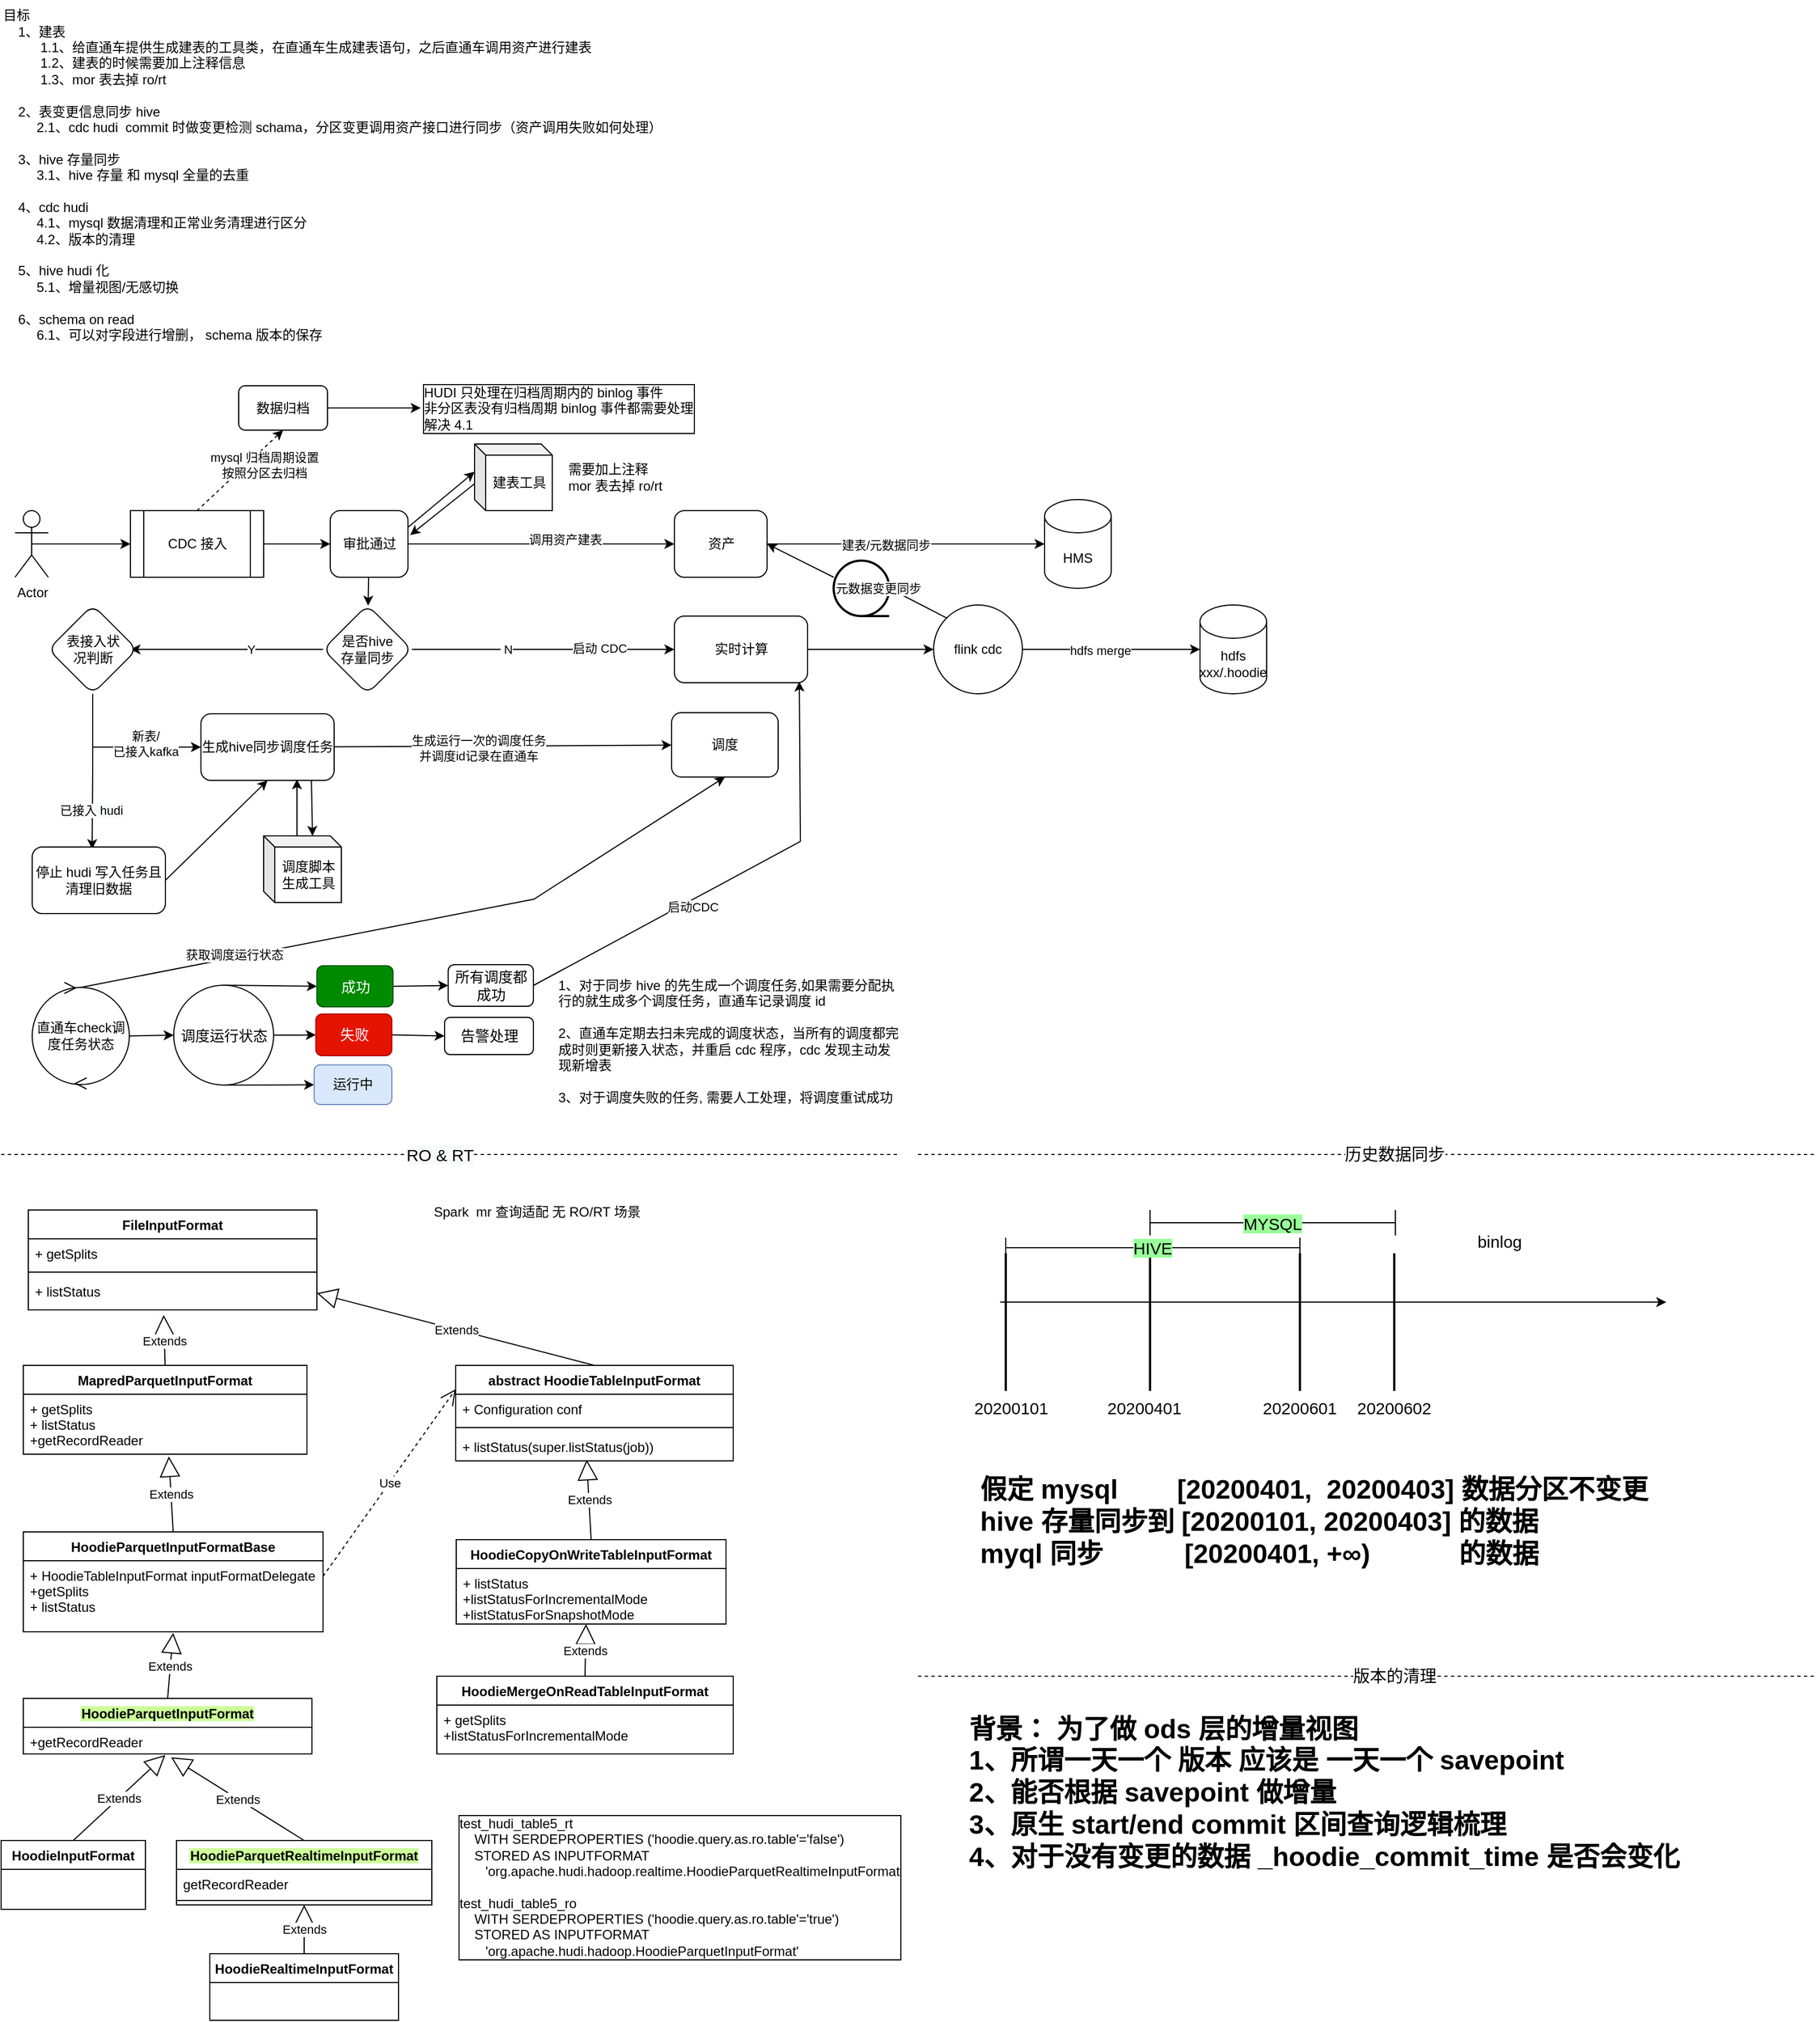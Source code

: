 <mxfile version="20.1.1" type="github" pages="2">
  <diagram id="alpazB9rDXZP1vT-j2JS" name="CDC-HUDI">
    <mxGraphModel dx="1398" dy="1931" grid="1" gridSize="10" guides="1" tooltips="1" connect="1" arrows="1" fold="1" page="1" pageScale="1" pageWidth="827" pageHeight="1169" math="0" shadow="0">
      <root>
        <mxCell id="0" />
        <mxCell id="1" parent="0" />
        <mxCell id="rjfQ9kvNoMq7JbhmC_GC-2" value="目标&lt;br&gt;&amp;nbsp; &amp;nbsp; 1、建表&lt;br&gt;&amp;nbsp; &amp;nbsp; &amp;nbsp; &amp;nbsp; &amp;nbsp; 1.1、给直通车提供生成建表的工具类，在直通车生成建表语句，之后直通车调用资产进行建表&lt;br&gt;&amp;nbsp; &amp;nbsp; &amp;nbsp; &amp;nbsp; &amp;nbsp; 1.2、建表的时候需要加上注释信息&lt;br&gt;&amp;nbsp; &amp;nbsp; &amp;nbsp; &amp;nbsp; &amp;nbsp; 1.3、mor 表去掉 ro/rt&lt;br&gt;&lt;br&gt;&amp;nbsp; &amp;nbsp; 2、表变更信息同步 hive&lt;br&gt;&amp;nbsp;&amp;nbsp; &amp;nbsp; &amp;nbsp; &amp;nbsp;&amp;nbsp;2.1、cdc hudi&amp;nbsp; commit 时做变更检测&amp;nbsp;schama，分区变更调用资产接口进行同步（资产调用失败如何处理）&lt;br&gt;&amp;nbsp; &amp;nbsp; &amp;nbsp;&lt;br&gt;&amp;nbsp; &amp;nbsp;&amp;nbsp;3、hive 存量同步&lt;br&gt;&amp;nbsp;&amp;nbsp;&amp;nbsp; &amp;nbsp; &amp;nbsp; &amp;nbsp;3.1、hive 存量 和 mysql 全量的去重&lt;br&gt;&lt;br&gt;&amp;nbsp; &amp;nbsp;&amp;nbsp;4、cdc hudi&lt;br&gt;&amp;nbsp;&amp;nbsp; &amp;nbsp; &amp;nbsp; &amp;nbsp;&amp;nbsp;4.1、mysql 数据清理和正常业务清理进行区分&lt;br&gt;&amp;nbsp; &amp;nbsp; &amp;nbsp; &amp;nbsp; &amp;nbsp;4.2、版本的清理&lt;br&gt;&lt;br&gt;&amp;nbsp; &amp;nbsp; 5、hive hudi 化&lt;br&gt;&amp;nbsp; &amp;nbsp; &amp;nbsp; &amp;nbsp; &amp;nbsp;5.1、增量视图/无感切换&amp;nbsp; &amp;nbsp; &amp;nbsp;&amp;nbsp;&lt;br&gt;&lt;br&gt;&amp;nbsp; &amp;nbsp;&amp;nbsp;6、schema on read&lt;br&gt;&amp;nbsp;&amp;nbsp; &amp;nbsp; &amp;nbsp; &amp;nbsp;&amp;nbsp;6.1、可以对字段进行增删， schema 版本的保存&lt;br&gt;&amp;nbsp; &amp;nbsp; &amp;nbsp; &amp;nbsp; &amp;nbsp;&amp;nbsp;" style="text;html=1;strokeColor=none;fillColor=none;align=left;verticalAlign=middle;whiteSpace=wrap;rounded=0;" vertex="1" parent="1">
          <mxGeometry x="10" y="-1160" width="700" height="330" as="geometry" />
        </mxCell>
        <mxCell id="rjfQ9kvNoMq7JbhmC_GC-10" style="edgeStyle=orthogonalEdgeStyle;rounded=0;orthogonalLoop=1;jettySize=auto;html=1;exitX=0.5;exitY=0.5;exitDx=0;exitDy=0;exitPerimeter=0;entryX=0;entryY=0.5;entryDx=0;entryDy=0;" edge="1" parent="1" source="rjfQ9kvNoMq7JbhmC_GC-4" target="rjfQ9kvNoMq7JbhmC_GC-9">
          <mxGeometry relative="1" as="geometry" />
        </mxCell>
        <mxCell id="rjfQ9kvNoMq7JbhmC_GC-4" value="Actor" style="shape=umlActor;verticalLabelPosition=bottom;verticalAlign=top;html=1;outlineConnect=0;" vertex="1" parent="1">
          <mxGeometry x="22.5" y="-700" width="30" height="60" as="geometry" />
        </mxCell>
        <mxCell id="rjfQ9kvNoMq7JbhmC_GC-12" style="edgeStyle=orthogonalEdgeStyle;rounded=0;orthogonalLoop=1;jettySize=auto;html=1;exitX=1;exitY=0.5;exitDx=0;exitDy=0;" edge="1" parent="1" source="rjfQ9kvNoMq7JbhmC_GC-9" target="rjfQ9kvNoMq7JbhmC_GC-11">
          <mxGeometry relative="1" as="geometry" />
        </mxCell>
        <mxCell id="rjfQ9kvNoMq7JbhmC_GC-9" value="CDC 接入" style="shape=process;whiteSpace=wrap;html=1;backgroundOutline=1;" vertex="1" parent="1">
          <mxGeometry x="126.5" y="-700" width="120" height="60" as="geometry" />
        </mxCell>
        <mxCell id="rjfQ9kvNoMq7JbhmC_GC-20" style="edgeStyle=none;rounded=0;orthogonalLoop=1;jettySize=auto;html=1;exitX=1;exitY=0.25;exitDx=0;exitDy=0;entryX=0;entryY=0;entryDx=0;entryDy=25;entryPerimeter=0;" edge="1" parent="1" source="rjfQ9kvNoMq7JbhmC_GC-11" target="rjfQ9kvNoMq7JbhmC_GC-14">
          <mxGeometry relative="1" as="geometry" />
        </mxCell>
        <mxCell id="rjfQ9kvNoMq7JbhmC_GC-177" value="" style="edgeStyle=none;rounded=0;orthogonalLoop=1;jettySize=auto;html=1;startSize=1;endSize=6;sourcePerimeterSpacing=0;targetPerimeterSpacing=0;" edge="1" parent="1" source="rjfQ9kvNoMq7JbhmC_GC-11" target="rjfQ9kvNoMq7JbhmC_GC-176">
          <mxGeometry relative="1" as="geometry" />
        </mxCell>
        <mxCell id="rjfQ9kvNoMq7JbhmC_GC-11" value="审批通过" style="rounded=1;whiteSpace=wrap;html=1;" vertex="1" parent="1">
          <mxGeometry x="306.5" y="-700" width="70" height="60" as="geometry" />
        </mxCell>
        <mxCell id="rjfQ9kvNoMq7JbhmC_GC-21" style="edgeStyle=none;rounded=0;orthogonalLoop=1;jettySize=auto;html=1;exitX=0.014;exitY=0.583;exitDx=0;exitDy=0;exitPerimeter=0;entryX=1.029;entryY=0.367;entryDx=0;entryDy=0;entryPerimeter=0;" edge="1" parent="1" source="rjfQ9kvNoMq7JbhmC_GC-14" target="rjfQ9kvNoMq7JbhmC_GC-11">
          <mxGeometry relative="1" as="geometry" />
        </mxCell>
        <mxCell id="rjfQ9kvNoMq7JbhmC_GC-14" value="建表工具" style="shape=cube;whiteSpace=wrap;html=1;boundedLbl=1;backgroundOutline=1;darkOpacity=0.05;darkOpacity2=0.1;size=10;" vertex="1" parent="1">
          <mxGeometry x="436.5" y="-760" width="70" height="60" as="geometry" />
        </mxCell>
        <mxCell id="rjfQ9kvNoMq7JbhmC_GC-236" style="edgeStyle=none;rounded=0;orthogonalLoop=1;jettySize=auto;html=1;exitX=1;exitY=0.5;exitDx=0;exitDy=0;startSize=1;endSize=6;sourcePerimeterSpacing=0;targetPerimeterSpacing=0;" edge="1" parent="1" source="rjfQ9kvNoMq7JbhmC_GC-15" target="rjfQ9kvNoMq7JbhmC_GC-235">
          <mxGeometry relative="1" as="geometry" />
        </mxCell>
        <mxCell id="rjfQ9kvNoMq7JbhmC_GC-237" value="建表/元数据同步" style="edgeLabel;html=1;align=center;verticalAlign=middle;resizable=0;points=[];" vertex="1" connectable="0" parent="rjfQ9kvNoMq7JbhmC_GC-236">
          <mxGeometry x="-0.144" y="-1" relative="1" as="geometry">
            <mxPoint as="offset" />
          </mxGeometry>
        </mxCell>
        <mxCell id="rjfQ9kvNoMq7JbhmC_GC-15" value="资产" style="rounded=1;whiteSpace=wrap;html=1;" vertex="1" parent="1">
          <mxGeometry x="616.5" y="-700" width="83.5" height="60" as="geometry" />
        </mxCell>
        <mxCell id="rjfQ9kvNoMq7JbhmC_GC-18" value="" style="endArrow=classic;html=1;rounded=0;curved=1;exitX=1;exitY=0.5;exitDx=0;exitDy=0;entryX=0;entryY=0.5;entryDx=0;entryDy=0;" edge="1" parent="1" source="rjfQ9kvNoMq7JbhmC_GC-11" target="rjfQ9kvNoMq7JbhmC_GC-15">
          <mxGeometry width="50" height="50" relative="1" as="geometry">
            <mxPoint x="446.5" y="-670" as="sourcePoint" />
            <mxPoint x="496.5" y="-720" as="targetPoint" />
          </mxGeometry>
        </mxCell>
        <mxCell id="rjfQ9kvNoMq7JbhmC_GC-19" value="调用资产建表" style="edgeLabel;html=1;align=center;verticalAlign=middle;resizable=0;points=[];" vertex="1" connectable="0" parent="rjfQ9kvNoMq7JbhmC_GC-18">
          <mxGeometry x="0.175" y="4" relative="1" as="geometry">
            <mxPoint as="offset" />
          </mxGeometry>
        </mxCell>
        <mxCell id="rjfQ9kvNoMq7JbhmC_GC-25" value="需要加上注释&lt;br&gt;mor 表去掉 ro/rt" style="text;html=1;strokeColor=none;fillColor=none;align=left;verticalAlign=middle;whiteSpace=wrap;rounded=0;" vertex="1" parent="1">
          <mxGeometry x="519" y="-740" width="100" height="20" as="geometry" />
        </mxCell>
        <mxCell id="rjfQ9kvNoMq7JbhmC_GC-40" style="edgeStyle=none;rounded=0;orthogonalLoop=1;jettySize=auto;html=1;exitX=1;exitY=0.5;exitDx=0;exitDy=0;entryX=0;entryY=0.5;entryDx=0;entryDy=0;" edge="1" parent="1" source="rjfQ9kvNoMq7JbhmC_GC-33" target="rjfQ9kvNoMq7JbhmC_GC-44">
          <mxGeometry relative="1" as="geometry">
            <mxPoint x="381.5" y="-555.828" as="targetPoint" />
          </mxGeometry>
        </mxCell>
        <mxCell id="rjfQ9kvNoMq7JbhmC_GC-33" value="数据归档" style="rounded=1;whiteSpace=wrap;html=1;" vertex="1" parent="1">
          <mxGeometry x="224" y="-812.5" width="80" height="40" as="geometry" />
        </mxCell>
        <mxCell id="rjfQ9kvNoMq7JbhmC_GC-36" value="" style="endArrow=classic;html=1;rounded=0;exitX=0.5;exitY=0;exitDx=0;exitDy=0;dashed=1;entryX=0.5;entryY=1;entryDx=0;entryDy=0;" edge="1" parent="1" source="rjfQ9kvNoMq7JbhmC_GC-9" target="rjfQ9kvNoMq7JbhmC_GC-33">
          <mxGeometry width="50" height="50" relative="1" as="geometry">
            <mxPoint x="186.5" y="-670" as="sourcePoint" />
            <mxPoint x="224" y="-762.5" as="targetPoint" />
          </mxGeometry>
        </mxCell>
        <mxCell id="rjfQ9kvNoMq7JbhmC_GC-37" value="mysql 归档周期设置&lt;br&gt;按照分区去归档" style="edgeLabel;html=1;align=center;verticalAlign=middle;resizable=0;points=[];" vertex="1" connectable="0" parent="rjfQ9kvNoMq7JbhmC_GC-36">
          <mxGeometry x="0.279" relative="1" as="geometry">
            <mxPoint x="11" y="5" as="offset" />
          </mxGeometry>
        </mxCell>
        <mxCell id="rjfQ9kvNoMq7JbhmC_GC-44" value="HUDI 只处理在归档周期内的 binlog 事件&lt;br&gt;&lt;div style=&quot;&quot;&gt;&lt;span style=&quot;background-color: initial;&quot;&gt;非分区表没有归档周期 binlog 事件都需要处理&lt;/span&gt;&lt;/div&gt;&lt;div style=&quot;&quot;&gt;&lt;span style=&quot;background-color: initial;&quot;&gt;解决 4.1&lt;/span&gt;&lt;/div&gt;" style="text;html=1;strokeColor=none;fillColor=none;align=left;verticalAlign=middle;whiteSpace=wrap;rounded=0;labelBorderColor=default;" vertex="1" parent="1">
          <mxGeometry x="388" y="-825" width="250" height="65" as="geometry" />
        </mxCell>
        <mxCell id="rjfQ9kvNoMq7JbhmC_GC-231" style="edgeStyle=none;rounded=0;orthogonalLoop=1;jettySize=auto;html=1;exitX=0.5;exitY=0;exitDx=0;exitDy=0;entryX=0.5;entryY=1;entryDx=0;entryDy=0;startSize=1;endSize=6;sourcePerimeterSpacing=0;targetPerimeterSpacing=0;" edge="1" parent="1" source="rjfQ9kvNoMq7JbhmC_GC-73" target="rjfQ9kvNoMq7JbhmC_GC-212">
          <mxGeometry relative="1" as="geometry">
            <Array as="points">
              <mxPoint x="490" y="-350" />
            </Array>
          </mxGeometry>
        </mxCell>
        <mxCell id="rjfQ9kvNoMq7JbhmC_GC-233" value="获取调度运行状态" style="edgeLabel;html=1;align=center;verticalAlign=middle;resizable=0;points=[];" vertex="1" connectable="0" parent="rjfQ9kvNoMq7JbhmC_GC-231">
          <mxGeometry x="-0.129" y="1" relative="1" as="geometry">
            <mxPoint x="-127" y="23" as="offset" />
          </mxGeometry>
        </mxCell>
        <mxCell id="rjfQ9kvNoMq7JbhmC_GC-248" style="edgeStyle=none;rounded=0;orthogonalLoop=1;jettySize=auto;html=1;exitX=1;exitY=0.5;exitDx=0;exitDy=0;entryX=0;entryY=0.5;entryDx=0;entryDy=0;fontSize=15;startSize=1;endSize=6;sourcePerimeterSpacing=0;targetPerimeterSpacing=0;" edge="1" parent="1" source="rjfQ9kvNoMq7JbhmC_GC-73" target="rjfQ9kvNoMq7JbhmC_GC-77">
          <mxGeometry relative="1" as="geometry" />
        </mxCell>
        <mxCell id="rjfQ9kvNoMq7JbhmC_GC-73" value="&lt;span style=&quot;&quot;&gt;直通车check调度任务状态&lt;/span&gt;" style="ellipse;whiteSpace=wrap;html=1;aspect=fixed;" vertex="1" parent="1">
          <mxGeometry x="38" y="-270.5" width="87.5" height="87.5" as="geometry" />
        </mxCell>
        <mxCell id="rjfQ9kvNoMq7JbhmC_GC-75" style="edgeStyle=orthogonalEdgeStyle;rounded=0;orthogonalLoop=1;jettySize=auto;html=1;exitX=1;exitY=0.5;exitDx=0;exitDy=0;fontSize=13;" edge="1" parent="1" source="rjfQ9kvNoMq7JbhmC_GC-77" target="rjfQ9kvNoMq7JbhmC_GC-80">
          <mxGeometry relative="1" as="geometry" />
        </mxCell>
        <mxCell id="rjfQ9kvNoMq7JbhmC_GC-249" style="edgeStyle=none;rounded=0;orthogonalLoop=1;jettySize=auto;html=1;exitX=0.5;exitY=0;exitDx=0;exitDy=0;entryX=0;entryY=0.5;entryDx=0;entryDy=0;fontSize=15;startSize=1;endSize=6;sourcePerimeterSpacing=0;targetPerimeterSpacing=0;" edge="1" parent="1" source="rjfQ9kvNoMq7JbhmC_GC-77" target="rjfQ9kvNoMq7JbhmC_GC-82">
          <mxGeometry relative="1" as="geometry" />
        </mxCell>
        <mxCell id="rjfQ9kvNoMq7JbhmC_GC-250" style="edgeStyle=none;rounded=0;orthogonalLoop=1;jettySize=auto;html=1;exitX=0.5;exitY=1;exitDx=0;exitDy=0;fontSize=15;startSize=1;endSize=6;sourcePerimeterSpacing=0;targetPerimeterSpacing=0;" edge="1" parent="1" source="rjfQ9kvNoMq7JbhmC_GC-77" target="rjfQ9kvNoMq7JbhmC_GC-78">
          <mxGeometry relative="1" as="geometry" />
        </mxCell>
        <mxCell id="rjfQ9kvNoMq7JbhmC_GC-77" value="调度运行状态" style="ellipse;whiteSpace=wrap;html=1;aspect=fixed;fontSize=13;" vertex="1" parent="1">
          <mxGeometry x="165.5" y="-272.5" width="90" height="90" as="geometry" />
        </mxCell>
        <mxCell id="rjfQ9kvNoMq7JbhmC_GC-78" value="运行中" style="text;html=1;strokeColor=#6c8ebf;fillColor=#dae8fc;align=center;verticalAlign=middle;whiteSpace=wrap;rounded=1;" vertex="1" parent="1">
          <mxGeometry x="292" y="-200.75" width="70" height="35.75" as="geometry" />
        </mxCell>
        <mxCell id="rjfQ9kvNoMq7JbhmC_GC-252" style="edgeStyle=none;rounded=0;orthogonalLoop=1;jettySize=auto;html=1;exitX=1;exitY=0.5;exitDx=0;exitDy=0;entryX=0;entryY=0.5;entryDx=0;entryDy=0;fontSize=15;startSize=1;endSize=6;sourcePerimeterSpacing=0;targetPerimeterSpacing=0;" edge="1" parent="1" source="rjfQ9kvNoMq7JbhmC_GC-80" target="rjfQ9kvNoMq7JbhmC_GC-83">
          <mxGeometry relative="1" as="geometry" />
        </mxCell>
        <mxCell id="rjfQ9kvNoMq7JbhmC_GC-80" value="失败" style="text;html=1;strokeColor=#B20000;fillColor=#e51400;align=center;verticalAlign=middle;whiteSpace=wrap;rounded=1;fontColor=#ffffff;fontSize=13;" vertex="1" parent="1">
          <mxGeometry x="293.5" y="-246.5" width="68.5" height="37.5" as="geometry" />
        </mxCell>
        <mxCell id="rjfQ9kvNoMq7JbhmC_GC-251" style="edgeStyle=none;rounded=0;orthogonalLoop=1;jettySize=auto;html=1;exitX=1;exitY=0.5;exitDx=0;exitDy=0;entryX=0;entryY=0.5;entryDx=0;entryDy=0;fontSize=15;startSize=1;endSize=6;sourcePerimeterSpacing=0;targetPerimeterSpacing=0;" edge="1" parent="1" source="rjfQ9kvNoMq7JbhmC_GC-82" target="rjfQ9kvNoMq7JbhmC_GC-137">
          <mxGeometry relative="1" as="geometry" />
        </mxCell>
        <mxCell id="rjfQ9kvNoMq7JbhmC_GC-82" value="成功" style="text;html=1;strokeColor=#005700;fillColor=#008a00;align=center;verticalAlign=middle;whiteSpace=wrap;rounded=1;fontColor=#ffffff;fontSize=13;" vertex="1" parent="1">
          <mxGeometry x="294.5" y="-290" width="68.5" height="37" as="geometry" />
        </mxCell>
        <mxCell id="rjfQ9kvNoMq7JbhmC_GC-83" value="告警处理" style="rounded=1;whiteSpace=wrap;html=1;fontSize=13;" vertex="1" parent="1">
          <mxGeometry x="409.5" y="-243.5" width="80" height="33.5" as="geometry" />
        </mxCell>
        <mxCell id="rjfQ9kvNoMq7JbhmC_GC-86" value="" style="html=1;shadow=0;dashed=0;align=center;verticalAlign=middle;shape=mxgraph.arrows2.arrow;dy=0;dx=30;notch=30;" vertex="1" parent="1">
          <mxGeometry x="67" y="-275" width="10" height="10" as="geometry" />
        </mxCell>
        <mxCell id="rjfQ9kvNoMq7JbhmC_GC-87" value="" style="html=1;shadow=0;dashed=0;align=center;verticalAlign=middle;shape=mxgraph.arrows2.arrow;dy=0;dx=30;notch=30;rotation=-180;" vertex="1" parent="1">
          <mxGeometry x="77" y="-189" width="10" height="10" as="geometry" />
        </mxCell>
        <mxCell id="rjfQ9kvNoMq7JbhmC_GC-239" style="edgeStyle=none;rounded=0;orthogonalLoop=1;jettySize=auto;html=1;exitX=1;exitY=0.5;exitDx=0;exitDy=0;entryX=0.938;entryY=0.983;entryDx=0;entryDy=0;entryPerimeter=0;startSize=1;endSize=6;sourcePerimeterSpacing=0;targetPerimeterSpacing=0;" edge="1" parent="1" source="rjfQ9kvNoMq7JbhmC_GC-137" target="rjfQ9kvNoMq7JbhmC_GC-195">
          <mxGeometry relative="1" as="geometry">
            <Array as="points">
              <mxPoint x="730" y="-402" />
            </Array>
          </mxGeometry>
        </mxCell>
        <mxCell id="rjfQ9kvNoMq7JbhmC_GC-240" value="启动CDC" style="edgeLabel;html=1;align=center;verticalAlign=middle;resizable=0;points=[];" vertex="1" connectable="0" parent="rjfQ9kvNoMq7JbhmC_GC-239">
          <mxGeometry x="-0.12" y="2" relative="1" as="geometry">
            <mxPoint x="-17" y="18" as="offset" />
          </mxGeometry>
        </mxCell>
        <mxCell id="rjfQ9kvNoMq7JbhmC_GC-137" value="所有调度都成功" style="rounded=1;whiteSpace=wrap;html=1;fontSize=13;" vertex="1" parent="1">
          <mxGeometry x="412.75" y="-291" width="76.75" height="37.5" as="geometry" />
        </mxCell>
        <mxCell id="rjfQ9kvNoMq7JbhmC_GC-145" value="1、对于同步 hive 的先生成一个调度任务,如果需要分配执行的就生成多个调度任务，直通车记录调度 id&lt;br&gt;&lt;br&gt;2、直通车定期去扫未完成的调度状态，当所有的调度都完成时则更新接入状态，并重启 cdc 程序，cdc 发现主动发现新增表&lt;br&gt;&lt;br&gt;3、对于调度失败的任务, 需要人工处理，将调度重试成功" style="text;html=1;strokeColor=none;fillColor=none;align=left;verticalAlign=middle;whiteSpace=wrap;rounded=0;" vertex="1" parent="1">
          <mxGeometry x="510" y="-290" width="310" height="136" as="geometry" />
        </mxCell>
        <mxCell id="rjfQ9kvNoMq7JbhmC_GC-161" style="edgeStyle=none;rounded=0;orthogonalLoop=1;jettySize=auto;html=1;exitX=0.25;exitY=0;exitDx=0;exitDy=0;" edge="1" parent="1" source="rjfQ9kvNoMq7JbhmC_GC-25" target="rjfQ9kvNoMq7JbhmC_GC-25">
          <mxGeometry relative="1" as="geometry" />
        </mxCell>
        <mxCell id="rjfQ9kvNoMq7JbhmC_GC-179" value="" style="edgeStyle=none;rounded=0;orthogonalLoop=1;jettySize=auto;html=1;startSize=1;endSize=6;sourcePerimeterSpacing=0;targetPerimeterSpacing=0;entryX=0.925;entryY=0.5;entryDx=0;entryDy=0;entryPerimeter=0;exitX=0;exitY=0.5;exitDx=0;exitDy=0;" edge="1" parent="1" source="rjfQ9kvNoMq7JbhmC_GC-176" target="rjfQ9kvNoMq7JbhmC_GC-203">
          <mxGeometry relative="1" as="geometry">
            <mxPoint x="172" y="-576" as="targetPoint" />
          </mxGeometry>
        </mxCell>
        <mxCell id="rjfQ9kvNoMq7JbhmC_GC-180" value="Y" style="edgeLabel;html=1;align=center;verticalAlign=middle;resizable=0;points=[];" vertex="1" connectable="0" parent="rjfQ9kvNoMq7JbhmC_GC-179">
          <mxGeometry x="-0.25" relative="1" as="geometry">
            <mxPoint as="offset" />
          </mxGeometry>
        </mxCell>
        <mxCell id="rjfQ9kvNoMq7JbhmC_GC-194" value="" style="edgeStyle=none;rounded=0;orthogonalLoop=1;jettySize=auto;html=1;startSize=1;endSize=6;sourcePerimeterSpacing=0;targetPerimeterSpacing=0;entryX=0;entryY=0.5;entryDx=0;entryDy=0;" edge="1" parent="1" source="rjfQ9kvNoMq7JbhmC_GC-176" target="rjfQ9kvNoMq7JbhmC_GC-195">
          <mxGeometry relative="1" as="geometry">
            <mxPoint x="435" y="-575" as="targetPoint" />
          </mxGeometry>
        </mxCell>
        <mxCell id="rjfQ9kvNoMq7JbhmC_GC-197" value="&amp;nbsp;N" style="edgeLabel;html=1;align=center;verticalAlign=middle;resizable=0;points=[];" vertex="1" connectable="0" parent="rjfQ9kvNoMq7JbhmC_GC-194">
          <mxGeometry x="0.527" y="1" relative="1" as="geometry">
            <mxPoint x="-96" y="1" as="offset" />
          </mxGeometry>
        </mxCell>
        <mxCell id="rjfQ9kvNoMq7JbhmC_GC-229" value="启动 CDC" style="edgeLabel;html=1;align=center;verticalAlign=middle;resizable=0;points=[];" vertex="1" connectable="0" parent="rjfQ9kvNoMq7JbhmC_GC-194">
          <mxGeometry x="0.429" y="1" relative="1" as="geometry">
            <mxPoint as="offset" />
          </mxGeometry>
        </mxCell>
        <mxCell id="rjfQ9kvNoMq7JbhmC_GC-176" value="是否hive&lt;br&gt;存量同步" style="rhombus;whiteSpace=wrap;html=1;rounded=1;" vertex="1" parent="1">
          <mxGeometry x="300" y="-615" width="80" height="80" as="geometry" />
        </mxCell>
        <mxCell id="rjfQ9kvNoMq7JbhmC_GC-241" style="edgeStyle=none;rounded=0;orthogonalLoop=1;jettySize=auto;html=1;exitX=1;exitY=0.5;exitDx=0;exitDy=0;startSize=1;endSize=6;sourcePerimeterSpacing=0;targetPerimeterSpacing=0;" edge="1" parent="1" source="rjfQ9kvNoMq7JbhmC_GC-195" target="rjfQ9kvNoMq7JbhmC_GC-238">
          <mxGeometry relative="1" as="geometry" />
        </mxCell>
        <mxCell id="rjfQ9kvNoMq7JbhmC_GC-195" value="实时计算" style="rounded=1;whiteSpace=wrap;html=1;labelBorderColor=none;" vertex="1" parent="1">
          <mxGeometry x="616.5" y="-605" width="120" height="60" as="geometry" />
        </mxCell>
        <mxCell id="rjfQ9kvNoMq7JbhmC_GC-199" value="" style="rounded=0;orthogonalLoop=1;jettySize=auto;html=1;startSize=1;endSize=6;sourcePerimeterSpacing=0;targetPerimeterSpacing=0;entryX=0.45;entryY=0.033;entryDx=0;entryDy=0;entryPerimeter=0;exitX=0.5;exitY=1;exitDx=0;exitDy=0;edgeStyle=orthogonalEdgeStyle;" edge="1" parent="1" target="rjfQ9kvNoMq7JbhmC_GC-205" source="rjfQ9kvNoMq7JbhmC_GC-203">
          <mxGeometry relative="1" as="geometry">
            <mxPoint x="110" y="-318" as="sourcePoint" />
            <mxPoint x="128.5" y="-228" as="targetPoint" />
          </mxGeometry>
        </mxCell>
        <mxCell id="rjfQ9kvNoMq7JbhmC_GC-200" value="&lt;span style=&quot;background-color: rgb(248, 249, 250);&quot;&gt;已接入 hudi&lt;/span&gt;" style="edgeLabel;html=1;align=center;verticalAlign=middle;resizable=0;points=[];" vertex="1" connectable="0" parent="rjfQ9kvNoMq7JbhmC_GC-199">
          <mxGeometry x="-0.333" y="1" relative="1" as="geometry">
            <mxPoint x="-3" y="58" as="offset" />
          </mxGeometry>
        </mxCell>
        <mxCell id="rjfQ9kvNoMq7JbhmC_GC-201" style="edgeStyle=orthogonalEdgeStyle;rounded=0;orthogonalLoop=1;jettySize=auto;html=1;entryX=0;entryY=0.5;entryDx=0;entryDy=0;startSize=1;endSize=6;sourcePerimeterSpacing=0;targetPerimeterSpacing=0;exitX=0.5;exitY=1;exitDx=0;exitDy=0;" edge="1" parent="1" target="rjfQ9kvNoMq7JbhmC_GC-208" source="rjfQ9kvNoMq7JbhmC_GC-203">
          <mxGeometry relative="1" as="geometry">
            <mxPoint x="158.5" y="-311" as="sourcePoint" />
            <mxPoint x="275.5" y="-266" as="targetPoint" />
          </mxGeometry>
        </mxCell>
        <mxCell id="rjfQ9kvNoMq7JbhmC_GC-202" value="新表/&lt;br&gt;已接入kafka" style="edgeLabel;html=1;align=center;verticalAlign=middle;resizable=0;points=[];" vertex="1" connectable="0" parent="rjfQ9kvNoMq7JbhmC_GC-201">
          <mxGeometry x="-0.277" y="-1" relative="1" as="geometry">
            <mxPoint x="43" y="-4" as="offset" />
          </mxGeometry>
        </mxCell>
        <mxCell id="rjfQ9kvNoMq7JbhmC_GC-203" value="表接入状&lt;br&gt;况判断" style="rhombus;whiteSpace=wrap;html=1;rounded=1;" vertex="1" parent="1">
          <mxGeometry x="52.5" y="-615" width="80" height="80" as="geometry" />
        </mxCell>
        <mxCell id="rjfQ9kvNoMq7JbhmC_GC-204" style="edgeStyle=none;rounded=0;orthogonalLoop=1;jettySize=auto;html=1;exitX=1;exitY=0.5;exitDx=0;exitDy=0;startSize=1;endSize=6;sourcePerimeterSpacing=0;targetPerimeterSpacing=0;entryX=0.5;entryY=1;entryDx=0;entryDy=0;" edge="1" parent="1" source="rjfQ9kvNoMq7JbhmC_GC-205" target="rjfQ9kvNoMq7JbhmC_GC-208">
          <mxGeometry relative="1" as="geometry" />
        </mxCell>
        <mxCell id="rjfQ9kvNoMq7JbhmC_GC-205" value="停止 hudi 写入任务且清理旧数据" style="whiteSpace=wrap;html=1;rounded=1;" vertex="1" parent="1">
          <mxGeometry x="38" y="-397" width="120" height="60" as="geometry" />
        </mxCell>
        <mxCell id="rjfQ9kvNoMq7JbhmC_GC-206" style="edgeStyle=none;rounded=0;orthogonalLoop=1;jettySize=auto;html=1;exitX=0.5;exitY=1;exitDx=0;exitDy=0;entryX=0.629;entryY=0;entryDx=0;entryDy=0;entryPerimeter=0;startSize=1;endSize=6;sourcePerimeterSpacing=0;targetPerimeterSpacing=0;" edge="1" parent="1" target="rjfQ9kvNoMq7JbhmC_GC-210">
          <mxGeometry relative="1" as="geometry">
            <mxPoint x="289.5" y="-458" as="sourcePoint" />
            <mxPoint x="287.52" y="-416.98" as="targetPoint" />
          </mxGeometry>
        </mxCell>
        <mxCell id="rjfQ9kvNoMq7JbhmC_GC-213" style="edgeStyle=none;rounded=0;orthogonalLoop=1;jettySize=auto;html=1;startSize=1;endSize=6;sourcePerimeterSpacing=0;targetPerimeterSpacing=0;" edge="1" parent="1" source="rjfQ9kvNoMq7JbhmC_GC-208" target="rjfQ9kvNoMq7JbhmC_GC-212">
          <mxGeometry relative="1" as="geometry" />
        </mxCell>
        <mxCell id="rjfQ9kvNoMq7JbhmC_GC-214" value="生成运行一次的调度任务&lt;br&gt;并调度id记录在直通车" style="edgeLabel;html=1;align=center;verticalAlign=middle;resizable=0;points=[];" vertex="1" connectable="0" parent="rjfQ9kvNoMq7JbhmC_GC-213">
          <mxGeometry x="-0.147" y="-2" relative="1" as="geometry">
            <mxPoint as="offset" />
          </mxGeometry>
        </mxCell>
        <mxCell id="rjfQ9kvNoMq7JbhmC_GC-208" value="生成hive同步调度任务" style="rounded=1;whiteSpace=wrap;html=1;labelBorderColor=none;" vertex="1" parent="1">
          <mxGeometry x="190" y="-517" width="120" height="60" as="geometry" />
        </mxCell>
        <mxCell id="rjfQ9kvNoMq7JbhmC_GC-209" style="edgeStyle=none;rounded=0;orthogonalLoop=1;jettySize=auto;html=1;exitX=0;exitY=0;exitDx=30;exitDy=0;exitPerimeter=0;startSize=1;endSize=6;sourcePerimeterSpacing=0;targetPerimeterSpacing=0;" edge="1" parent="1" source="rjfQ9kvNoMq7JbhmC_GC-210">
          <mxGeometry relative="1" as="geometry">
            <mxPoint x="276.5" y="-458" as="targetPoint" />
          </mxGeometry>
        </mxCell>
        <mxCell id="rjfQ9kvNoMq7JbhmC_GC-210" value="调度脚本生成工具" style="shape=cube;whiteSpace=wrap;html=1;boundedLbl=1;backgroundOutline=1;darkOpacity=0.05;darkOpacity2=0.1;size=10;" vertex="1" parent="1">
          <mxGeometry x="246.5" y="-407" width="70" height="60" as="geometry" />
        </mxCell>
        <mxCell id="rjfQ9kvNoMq7JbhmC_GC-212" value="调度" style="rounded=1;whiteSpace=wrap;html=1;labelBorderColor=none;" vertex="1" parent="1">
          <mxGeometry x="614" y="-518" width="96" height="58" as="geometry" />
        </mxCell>
        <mxCell id="rjfQ9kvNoMq7JbhmC_GC-234" value="hdfs&lt;br&gt;xxx/.hoodie" style="shape=cylinder3;whiteSpace=wrap;html=1;boundedLbl=1;backgroundOutline=1;size=15;labelBorderColor=none;" vertex="1" parent="1">
          <mxGeometry x="1090" y="-615" width="60" height="80" as="geometry" />
        </mxCell>
        <mxCell id="rjfQ9kvNoMq7JbhmC_GC-235" value="HMS" style="shape=cylinder3;whiteSpace=wrap;html=1;boundedLbl=1;backgroundOutline=1;size=15;labelBorderColor=none;" vertex="1" parent="1">
          <mxGeometry x="950" y="-710" width="60" height="80" as="geometry" />
        </mxCell>
        <mxCell id="rjfQ9kvNoMq7JbhmC_GC-242" style="edgeStyle=none;rounded=0;orthogonalLoop=1;jettySize=auto;html=1;exitX=1;exitY=0.5;exitDx=0;exitDy=0;entryX=0;entryY=0.5;entryDx=0;entryDy=0;entryPerimeter=0;startSize=1;endSize=6;sourcePerimeterSpacing=0;targetPerimeterSpacing=0;" edge="1" parent="1" source="rjfQ9kvNoMq7JbhmC_GC-238" target="rjfQ9kvNoMq7JbhmC_GC-234">
          <mxGeometry relative="1" as="geometry" />
        </mxCell>
        <mxCell id="rjfQ9kvNoMq7JbhmC_GC-243" value="hdfs merge" style="edgeLabel;html=1;align=center;verticalAlign=middle;resizable=0;points=[];" vertex="1" connectable="0" parent="rjfQ9kvNoMq7JbhmC_GC-242">
          <mxGeometry x="-0.125" y="-1" relative="1" as="geometry">
            <mxPoint as="offset" />
          </mxGeometry>
        </mxCell>
        <mxCell id="rjfQ9kvNoMq7JbhmC_GC-244" style="edgeStyle=none;rounded=0;orthogonalLoop=1;jettySize=auto;html=1;entryX=1;entryY=0.5;entryDx=0;entryDy=0;startSize=1;endSize=6;targetPerimeterSpacing=0;startArrow=none;" edge="1" parent="1" target="rjfQ9kvNoMq7JbhmC_GC-15">
          <mxGeometry relative="1" as="geometry">
            <mxPoint x="760" y="-640" as="sourcePoint" />
          </mxGeometry>
        </mxCell>
        <mxCell id="rjfQ9kvNoMq7JbhmC_GC-238" value="flink cdc" style="ellipse;whiteSpace=wrap;html=1;aspect=fixed;labelBorderColor=none;" vertex="1" parent="1">
          <mxGeometry x="850" y="-615" width="80" height="80" as="geometry" />
        </mxCell>
        <mxCell id="rjfQ9kvNoMq7JbhmC_GC-246" style="edgeStyle=none;rounded=0;orthogonalLoop=1;jettySize=auto;html=1;exitX=0.25;exitY=0;exitDx=0;exitDy=0;startSize=1;endSize=6;sourcePerimeterSpacing=0;targetPerimeterSpacing=0;" edge="1" parent="1" source="rjfQ9kvNoMq7JbhmC_GC-145" target="rjfQ9kvNoMq7JbhmC_GC-145">
          <mxGeometry relative="1" as="geometry" />
        </mxCell>
        <mxCell id="rjfQ9kvNoMq7JbhmC_GC-254" value="" style="strokeWidth=2;html=1;shape=mxgraph.flowchart.sequential_data;whiteSpace=wrap;rounded=1;labelBorderColor=none;fontSize=15;" vertex="1" parent="1">
          <mxGeometry x="760" y="-655" width="50" height="50" as="geometry" />
        </mxCell>
        <mxCell id="rjfQ9kvNoMq7JbhmC_GC-255" value="" style="edgeStyle=none;rounded=0;orthogonalLoop=1;jettySize=auto;html=1;exitX=0;exitY=0;exitDx=0;exitDy=0;entryX=1;entryY=0.5;entryDx=0;entryDy=0;startSize=1;endSize=6;sourcePerimeterSpacing=0;endArrow=none;" edge="1" parent="1" source="rjfQ9kvNoMq7JbhmC_GC-238" target="rjfQ9kvNoMq7JbhmC_GC-254">
          <mxGeometry relative="1" as="geometry">
            <mxPoint x="861.716" y="-603.284" as="sourcePoint" />
            <mxPoint x="700" y="-670" as="targetPoint" />
          </mxGeometry>
        </mxCell>
        <mxCell id="rjfQ9kvNoMq7JbhmC_GC-256" value="元数据变更同步" style="edgeLabel;html=1;align=center;verticalAlign=middle;resizable=0;points=[];" vertex="1" connectable="0" parent="rjfQ9kvNoMq7JbhmC_GC-255">
          <mxGeometry x="-0.113" relative="1" as="geometry">
            <mxPoint x="-39" y="-15" as="offset" />
          </mxGeometry>
        </mxCell>
        <mxCell id="rjfQ9kvNoMq7JbhmC_GC-257" value="" style="endArrow=none;dashed=1;html=1;rounded=0;fontSize=15;startSize=1;endSize=6;sourcePerimeterSpacing=0;targetPerimeterSpacing=0;" edge="1" parent="1">
          <mxGeometry width="50" height="50" relative="1" as="geometry">
            <mxPoint x="10" y="-120" as="sourcePoint" />
            <mxPoint x="820" y="-120" as="targetPoint" />
          </mxGeometry>
        </mxCell>
        <mxCell id="rjfQ9kvNoMq7JbhmC_GC-295" value="&lt;span style=&quot;background-color: rgb(248, 249, 250);&quot;&gt;RO &amp;amp; RT&lt;/span&gt;" style="edgeLabel;html=1;align=center;verticalAlign=middle;resizable=0;points=[];fontSize=15;" vertex="1" connectable="0" parent="rjfQ9kvNoMq7JbhmC_GC-257">
          <mxGeometry x="-0.025" relative="1" as="geometry">
            <mxPoint as="offset" />
          </mxGeometry>
        </mxCell>
        <mxCell id="rjfQ9kvNoMq7JbhmC_GC-258" value="HoodieParquetInputFormatBase" style="swimlane;fontStyle=1;align=center;verticalAlign=top;childLayout=stackLayout;horizontal=1;startSize=26;horizontalStack=0;resizeParent=1;resizeParentMax=0;resizeLast=0;collapsible=1;marginBottom=0;" vertex="1" parent="1">
          <mxGeometry x="30" y="220" width="270" height="90" as="geometry" />
        </mxCell>
        <mxCell id="rjfQ9kvNoMq7JbhmC_GC-259" value="Use" style="endArrow=open;endSize=12;dashed=1;html=1;rounded=0;fontColor=default;entryX=0;entryY=0.25;entryDx=0;entryDy=0;" edge="1" parent="rjfQ9kvNoMq7JbhmC_GC-258" target="rjfQ9kvNoMq7JbhmC_GC-281">
          <mxGeometry width="160" relative="1" as="geometry">
            <mxPoint x="270" y="40" as="sourcePoint" />
            <mxPoint x="430" y="40" as="targetPoint" />
          </mxGeometry>
        </mxCell>
        <mxCell id="rjfQ9kvNoMq7JbhmC_GC-260" value="+ HoodieTableInputFormat inputFormatDelegate &#xa;+getSplits&#xa;+ listStatus" style="text;strokeColor=none;fillColor=none;align=left;verticalAlign=top;spacingLeft=4;spacingRight=4;overflow=hidden;rotatable=0;points=[[0,0.5],[1,0.5]];portConstraint=eastwest;" vertex="1" parent="rjfQ9kvNoMq7JbhmC_GC-258">
          <mxGeometry y="26" width="270" height="64" as="geometry" />
        </mxCell>
        <mxCell id="rjfQ9kvNoMq7JbhmC_GC-261" value="MapredParquetInputFormat" style="swimlane;fontStyle=1;align=center;verticalAlign=top;childLayout=stackLayout;horizontal=1;startSize=26;horizontalStack=0;resizeParent=1;resizeParentMax=0;resizeLast=0;collapsible=1;marginBottom=0;" vertex="1" parent="1">
          <mxGeometry x="30" y="70" width="255.5" height="80" as="geometry" />
        </mxCell>
        <mxCell id="rjfQ9kvNoMq7JbhmC_GC-262" value="+ getSplits&#xa;+ listStatus&#xa;+getRecordReader" style="text;strokeColor=none;fillColor=none;align=left;verticalAlign=top;spacingLeft=4;spacingRight=4;overflow=hidden;rotatable=0;points=[[0,0.5],[1,0.5]];portConstraint=eastwest;" vertex="1" parent="rjfQ9kvNoMq7JbhmC_GC-261">
          <mxGeometry y="26" width="255.5" height="54" as="geometry" />
        </mxCell>
        <mxCell id="rjfQ9kvNoMq7JbhmC_GC-263" value="FileInputFormat" style="swimlane;fontStyle=1;align=center;verticalAlign=top;childLayout=stackLayout;horizontal=1;startSize=26;horizontalStack=0;resizeParent=1;resizeParentMax=0;resizeLast=0;collapsible=1;marginBottom=0;" vertex="1" parent="1">
          <mxGeometry x="34.5" y="-70" width="260" height="90" as="geometry" />
        </mxCell>
        <mxCell id="rjfQ9kvNoMq7JbhmC_GC-264" value="+ getSplits" style="text;strokeColor=none;fillColor=none;align=left;verticalAlign=top;spacingLeft=4;spacingRight=4;overflow=hidden;rotatable=0;points=[[0,0.5],[1,0.5]];portConstraint=eastwest;" vertex="1" parent="rjfQ9kvNoMq7JbhmC_GC-263">
          <mxGeometry y="26" width="260" height="26" as="geometry" />
        </mxCell>
        <mxCell id="rjfQ9kvNoMq7JbhmC_GC-265" value="" style="line;strokeWidth=1;fillColor=none;align=left;verticalAlign=middle;spacingTop=-1;spacingLeft=3;spacingRight=3;rotatable=0;labelPosition=right;points=[];portConstraint=eastwest;" vertex="1" parent="rjfQ9kvNoMq7JbhmC_GC-263">
          <mxGeometry y="52" width="260" height="8" as="geometry" />
        </mxCell>
        <mxCell id="rjfQ9kvNoMq7JbhmC_GC-266" value="+ listStatus" style="text;strokeColor=none;fillColor=none;align=left;verticalAlign=top;spacingLeft=4;spacingRight=4;overflow=hidden;rotatable=0;points=[[0,0.5],[1,0.5]];portConstraint=eastwest;" vertex="1" parent="rjfQ9kvNoMq7JbhmC_GC-263">
          <mxGeometry y="60" width="260" height="30" as="geometry" />
        </mxCell>
        <mxCell id="rjfQ9kvNoMq7JbhmC_GC-267" value="HoodieInputFormat" style="swimlane;fontStyle=1;align=center;verticalAlign=top;childLayout=stackLayout;horizontal=1;startSize=26;horizontalStack=0;resizeParent=1;resizeParentMax=0;resizeLast=0;collapsible=1;marginBottom=0;labelBackgroundColor=default;" vertex="1" parent="1">
          <mxGeometry x="10" y="498" width="130" height="62" as="geometry" />
        </mxCell>
        <mxCell id="rjfQ9kvNoMq7JbhmC_GC-268" value="HoodieParquetInputFormat" style="swimlane;fontStyle=1;align=center;verticalAlign=top;childLayout=stackLayout;horizontal=1;startSize=26;horizontalStack=0;resizeParent=1;resizeParentMax=0;resizeLast=0;collapsible=1;marginBottom=0;labelBackgroundColor=#CCFF99;" vertex="1" parent="1">
          <mxGeometry x="30" y="370" width="260" height="50" as="geometry" />
        </mxCell>
        <mxCell id="rjfQ9kvNoMq7JbhmC_GC-269" value="+getRecordReader" style="text;strokeColor=none;fillColor=none;align=left;verticalAlign=top;spacingLeft=4;spacingRight=4;overflow=hidden;rotatable=0;points=[[0,0.5],[1,0.5]];portConstraint=eastwest;" vertex="1" parent="rjfQ9kvNoMq7JbhmC_GC-268">
          <mxGeometry y="26" width="260" height="24" as="geometry" />
        </mxCell>
        <mxCell id="rjfQ9kvNoMq7JbhmC_GC-270" value="HoodieParquetRealtimeInputFormat" style="swimlane;fontStyle=1;align=center;verticalAlign=top;childLayout=stackLayout;horizontal=1;startSize=26;horizontalStack=0;resizeParent=1;resizeParentMax=0;resizeLast=0;collapsible=1;marginBottom=0;labelBackgroundColor=#CCFF99;" vertex="1" parent="1">
          <mxGeometry x="168" y="498" width="230" height="58" as="geometry" />
        </mxCell>
        <mxCell id="rjfQ9kvNoMq7JbhmC_GC-271" value="getRecordReader" style="text;strokeColor=none;fillColor=none;align=left;verticalAlign=top;spacingLeft=4;spacingRight=4;overflow=hidden;rotatable=0;points=[[0,0.5],[1,0.5]];portConstraint=eastwest;" vertex="1" parent="rjfQ9kvNoMq7JbhmC_GC-270">
          <mxGeometry y="26" width="230" height="24" as="geometry" />
        </mxCell>
        <mxCell id="rjfQ9kvNoMq7JbhmC_GC-272" value="" style="line;strokeWidth=1;fillColor=none;align=left;verticalAlign=middle;spacingTop=-1;spacingLeft=3;spacingRight=3;rotatable=0;labelPosition=right;points=[];portConstraint=eastwest;" vertex="1" parent="rjfQ9kvNoMq7JbhmC_GC-270">
          <mxGeometry y="50" width="230" height="8" as="geometry" />
        </mxCell>
        <mxCell id="rjfQ9kvNoMq7JbhmC_GC-273" value="HoodieRealtimeInputFormat" style="swimlane;fontStyle=1;align=center;verticalAlign=top;childLayout=stackLayout;horizontal=1;startSize=26;horizontalStack=0;resizeParent=1;resizeParentMax=0;resizeLast=0;collapsible=1;marginBottom=0;" vertex="1" parent="1">
          <mxGeometry x="198" y="600" width="170" height="60" as="geometry" />
        </mxCell>
        <mxCell id="rjfQ9kvNoMq7JbhmC_GC-274" value="Extends" style="endArrow=block;endSize=16;endFill=0;html=1;rounded=0;exitX=0.5;exitY=0;exitDx=0;exitDy=0;entryX=0.469;entryY=1.154;entryDx=0;entryDy=0;entryPerimeter=0;" edge="1" parent="1" source="rjfQ9kvNoMq7JbhmC_GC-261" target="rjfQ9kvNoMq7JbhmC_GC-266">
          <mxGeometry width="160" relative="1" as="geometry">
            <mxPoint x="170" y="20" as="sourcePoint" />
            <mxPoint x="140" y="20" as="targetPoint" />
          </mxGeometry>
        </mxCell>
        <mxCell id="rjfQ9kvNoMq7JbhmC_GC-275" value="Extends" style="endArrow=block;endSize=16;endFill=0;html=1;rounded=0;exitX=0.5;exitY=0;exitDx=0;exitDy=0;entryX=0.513;entryY=1.037;entryDx=0;entryDy=0;entryPerimeter=0;" edge="1" parent="1" source="rjfQ9kvNoMq7JbhmC_GC-258" target="rjfQ9kvNoMq7JbhmC_GC-262">
          <mxGeometry width="160" relative="1" as="geometry">
            <mxPoint x="495" y="70" as="sourcePoint" />
            <mxPoint x="570" y="13" as="targetPoint" />
          </mxGeometry>
        </mxCell>
        <mxCell id="rjfQ9kvNoMq7JbhmC_GC-276" value="Extends" style="endArrow=block;endSize=16;endFill=0;html=1;rounded=0;exitX=0.5;exitY=0;exitDx=0;exitDy=0;entryX=0.5;entryY=1.016;entryDx=0;entryDy=0;entryPerimeter=0;" edge="1" parent="1" source="rjfQ9kvNoMq7JbhmC_GC-268" target="rjfQ9kvNoMq7JbhmC_GC-260">
          <mxGeometry width="160" relative="1" as="geometry">
            <mxPoint x="345" y="190" as="sourcePoint" />
            <mxPoint x="480.12" y="161.024" as="targetPoint" />
          </mxGeometry>
        </mxCell>
        <mxCell id="rjfQ9kvNoMq7JbhmC_GC-277" value="Extends" style="endArrow=block;endSize=16;endFill=0;html=1;rounded=0;exitX=0.5;exitY=0;exitDx=0;exitDy=0;entryX=0.492;entryY=1.042;entryDx=0;entryDy=0;entryPerimeter=0;" edge="1" parent="1" source="rjfQ9kvNoMq7JbhmC_GC-267" target="rjfQ9kvNoMq7JbhmC_GC-269">
          <mxGeometry width="160" relative="1" as="geometry">
            <mxPoint x="115" y="388" as="sourcePoint" />
            <mxPoint x="200.08" y="430" as="targetPoint" />
          </mxGeometry>
        </mxCell>
        <mxCell id="rjfQ9kvNoMq7JbhmC_GC-278" value="Extends" style="endArrow=block;endSize=16;endFill=0;html=1;rounded=0;exitX=0.5;exitY=0;exitDx=0;exitDy=0;entryX=0.512;entryY=1.125;entryDx=0;entryDy=0;entryPerimeter=0;" edge="1" parent="1" source="rjfQ9kvNoMq7JbhmC_GC-270" target="rjfQ9kvNoMq7JbhmC_GC-269">
          <mxGeometry width="160" relative="1" as="geometry">
            <mxPoint x="105" y="508" as="sourcePoint" />
            <mxPoint x="226" y="430.988" as="targetPoint" />
          </mxGeometry>
        </mxCell>
        <mxCell id="rjfQ9kvNoMq7JbhmC_GC-279" value="Extends" style="endArrow=block;endSize=16;endFill=0;html=1;rounded=0;exitX=0.5;exitY=0;exitDx=0;exitDy=0;" edge="1" parent="1" source="rjfQ9kvNoMq7JbhmC_GC-273" target="rjfQ9kvNoMq7JbhmC_GC-272">
          <mxGeometry width="160" relative="1" as="geometry">
            <mxPoint x="445" y="518" as="sourcePoint" />
            <mxPoint x="236" y="440.988" as="targetPoint" />
          </mxGeometry>
        </mxCell>
        <mxCell id="rjfQ9kvNoMq7JbhmC_GC-280" value="&lt;div&gt;test_hudi_table5_rt&lt;/div&gt;&lt;div&gt;&lt;span style=&quot;&quot;&gt;&lt;/span&gt;&amp;nbsp; &amp;nbsp; WITH SERDEPROPERTIES (&#39;hoodie.query.as.ro.table&#39;=&#39;false&#39;)&amp;nbsp;&lt;/div&gt;&lt;div&gt;&lt;span style=&quot;&quot;&gt;&lt;/span&gt;&amp;nbsp; &amp;nbsp; STORED AS INPUTFORMAT&amp;nbsp;&lt;/div&gt;&lt;div&gt;&lt;span style=&quot;&quot;&gt;	&lt;/span&gt;&amp;nbsp; &amp;nbsp; &amp;nbsp; &amp;nbsp;&#39;org.apache.hudi.hadoop.realtime.HoodieParquetRealtimeInputFormat&lt;/div&gt;&lt;div&gt;&lt;br&gt;&lt;/div&gt;&lt;div&gt;test_hudi_table5_ro&lt;/div&gt;&lt;div&gt;&lt;span style=&quot;&quot;&gt;&lt;/span&gt;&amp;nbsp; &amp;nbsp; WITH SERDEPROPERTIES (&#39;hoodie.query.as.ro.table&#39;=&#39;true&#39;)&amp;nbsp;&lt;/div&gt;&lt;div&gt;&lt;span style=&quot;&quot;&gt;&lt;/span&gt;&amp;nbsp; &amp;nbsp; STORED AS INPUTFORMAT&amp;nbsp;&lt;/div&gt;&lt;div&gt;&lt;span style=&quot;&quot;&gt;	&lt;/span&gt;&amp;nbsp; &amp;nbsp; &amp;nbsp; &amp;nbsp;&#39;org.apache.hudi.hadoop.HoodieParquetInputFormat&#39;&amp;nbsp;&lt;/div&gt;" style="text;html=1;align=left;verticalAlign=middle;resizable=0;points=[];autosize=1;strokeColor=none;fillColor=none;labelBorderColor=default;" vertex="1" parent="1">
          <mxGeometry x="419.5" y="470" width="420" height="140" as="geometry" />
        </mxCell>
        <mxCell id="rjfQ9kvNoMq7JbhmC_GC-281" value="abstract HoodieTableInputFormat" style="swimlane;fontStyle=1;align=center;verticalAlign=top;childLayout=stackLayout;horizontal=1;startSize=26;horizontalStack=0;resizeParent=1;resizeParentMax=0;resizeLast=0;collapsible=1;marginBottom=0;labelBackgroundColor=default;fontColor=default;" vertex="1" parent="1">
          <mxGeometry x="419.5" y="70" width="250" height="86" as="geometry" />
        </mxCell>
        <mxCell id="rjfQ9kvNoMq7JbhmC_GC-282" value="+ Configuration conf" style="text;strokeColor=none;fillColor=none;align=left;verticalAlign=top;spacingLeft=4;spacingRight=4;overflow=hidden;rotatable=0;points=[[0,0.5],[1,0.5]];portConstraint=eastwest;labelBackgroundColor=default;fontColor=default;" vertex="1" parent="rjfQ9kvNoMq7JbhmC_GC-281">
          <mxGeometry y="26" width="250" height="26" as="geometry" />
        </mxCell>
        <mxCell id="rjfQ9kvNoMq7JbhmC_GC-283" value="" style="line;strokeWidth=1;fillColor=none;align=left;verticalAlign=middle;spacingTop=-1;spacingLeft=3;spacingRight=3;rotatable=0;labelPosition=right;points=[];portConstraint=eastwest;labelBackgroundColor=#CCFF99;fontColor=#99FF99;" vertex="1" parent="rjfQ9kvNoMq7JbhmC_GC-281">
          <mxGeometry y="52" width="250" height="8" as="geometry" />
        </mxCell>
        <mxCell id="rjfQ9kvNoMq7JbhmC_GC-284" value="+ listStatus(super.listStatus(job))" style="text;strokeColor=none;fillColor=none;align=left;verticalAlign=top;spacingLeft=4;spacingRight=4;overflow=hidden;rotatable=0;points=[[0,0.5],[1,0.5]];portConstraint=eastwest;labelBackgroundColor=default;fontColor=default;" vertex="1" parent="rjfQ9kvNoMq7JbhmC_GC-281">
          <mxGeometry y="60" width="250" height="26" as="geometry" />
        </mxCell>
        <mxCell id="rjfQ9kvNoMq7JbhmC_GC-285" value="HoodieCopyOnWriteTableInputFormat" style="swimlane;fontStyle=1;align=center;verticalAlign=top;childLayout=stackLayout;horizontal=1;startSize=26;horizontalStack=0;resizeParent=1;resizeParentMax=0;resizeLast=0;collapsible=1;marginBottom=0;labelBackgroundColor=default;fontColor=default;" vertex="1" parent="1">
          <mxGeometry x="420" y="227" width="243" height="76" as="geometry" />
        </mxCell>
        <mxCell id="rjfQ9kvNoMq7JbhmC_GC-286" value="+ listStatus&#xa;+listStatusForIncrementalMode&#xa;+listStatusForSnapshotMode" style="text;strokeColor=none;fillColor=none;align=left;verticalAlign=top;spacingLeft=4;spacingRight=4;overflow=hidden;rotatable=0;points=[[0,0.5],[1,0.5]];portConstraint=eastwest;labelBackgroundColor=default;fontColor=default;" vertex="1" parent="rjfQ9kvNoMq7JbhmC_GC-285">
          <mxGeometry y="26" width="243" height="50" as="geometry" />
        </mxCell>
        <mxCell id="rjfQ9kvNoMq7JbhmC_GC-287" value="HoodieMergeOnReadTableInputFormat" style="swimlane;fontStyle=1;align=center;verticalAlign=top;childLayout=stackLayout;horizontal=1;startSize=26;horizontalStack=0;resizeParent=1;resizeParentMax=0;resizeLast=0;collapsible=1;marginBottom=0;labelBackgroundColor=default;fontColor=default;" vertex="1" parent="1">
          <mxGeometry x="402.5" y="350" width="267" height="70" as="geometry" />
        </mxCell>
        <mxCell id="rjfQ9kvNoMq7JbhmC_GC-288" value="+ getSplits&#xa;+listStatusForIncrementalMode" style="text;strokeColor=none;fillColor=none;align=left;verticalAlign=top;spacingLeft=4;spacingRight=4;overflow=hidden;rotatable=0;points=[[0,0.5],[1,0.5]];portConstraint=eastwest;labelBackgroundColor=default;fontColor=default;" vertex="1" parent="rjfQ9kvNoMq7JbhmC_GC-287">
          <mxGeometry y="26" width="267" height="44" as="geometry" />
        </mxCell>
        <mxCell id="rjfQ9kvNoMq7JbhmC_GC-289" value="Extends" style="endArrow=block;endSize=16;endFill=0;html=1;rounded=0;exitX=0.5;exitY=0;exitDx=0;exitDy=0;entryX=1;entryY=0.5;entryDx=0;entryDy=0;" edge="1" parent="1" source="rjfQ9kvNoMq7JbhmC_GC-281" target="rjfQ9kvNoMq7JbhmC_GC-266">
          <mxGeometry width="160" relative="1" as="geometry">
            <mxPoint x="495" y="70" as="sourcePoint" />
            <mxPoint x="570" y="13" as="targetPoint" />
          </mxGeometry>
        </mxCell>
        <mxCell id="rjfQ9kvNoMq7JbhmC_GC-290" value="Extends" style="endArrow=block;endSize=16;endFill=0;html=1;rounded=0;exitX=0.5;exitY=0;exitDx=0;exitDy=0;entryX=0.472;entryY=0.962;entryDx=0;entryDy=0;entryPerimeter=0;" edge="1" parent="1" source="rjfQ9kvNoMq7JbhmC_GC-285" target="rjfQ9kvNoMq7JbhmC_GC-284">
          <mxGeometry width="160" relative="1" as="geometry">
            <mxPoint x="872" y="90" as="sourcePoint" />
            <mxPoint x="607" y="33" as="targetPoint" />
          </mxGeometry>
        </mxCell>
        <mxCell id="rjfQ9kvNoMq7JbhmC_GC-291" value="Extends" style="endArrow=block;endSize=16;endFill=0;html=1;rounded=0;exitX=0.5;exitY=0;exitDx=0;exitDy=0;entryX=0.481;entryY=1;entryDx=0;entryDy=0;entryPerimeter=0;" edge="1" parent="1" source="rjfQ9kvNoMq7JbhmC_GC-287" target="rjfQ9kvNoMq7JbhmC_GC-286">
          <mxGeometry width="160" relative="1" as="geometry">
            <mxPoint x="866.5" y="290" as="sourcePoint" />
            <mxPoint x="865" y="175.012" as="targetPoint" />
          </mxGeometry>
        </mxCell>
        <mxCell id="rjfQ9kvNoMq7JbhmC_GC-293" value="" style="endArrow=none;dashed=1;html=1;rounded=0;fontSize=15;startSize=1;endSize=6;sourcePerimeterSpacing=0;targetPerimeterSpacing=0;" edge="1" parent="1">
          <mxGeometry width="50" height="50" relative="1" as="geometry">
            <mxPoint x="836" y="-120" as="sourcePoint" />
            <mxPoint x="1646" y="-120" as="targetPoint" />
          </mxGeometry>
        </mxCell>
        <mxCell id="rjfQ9kvNoMq7JbhmC_GC-294" value="历史数据同步" style="edgeLabel;html=1;align=center;verticalAlign=middle;resizable=0;points=[];fontSize=15;" vertex="1" connectable="0" parent="rjfQ9kvNoMq7JbhmC_GC-293">
          <mxGeometry x="0.059" y="1" relative="1" as="geometry">
            <mxPoint as="offset" />
          </mxGeometry>
        </mxCell>
        <mxCell id="rjfQ9kvNoMq7JbhmC_GC-303" value="" style="endArrow=none;html=1;rounded=0;fontSize=15;startSize=1;endSize=6;sourcePerimeterSpacing=0;targetPerimeterSpacing=0;" edge="1" parent="1">
          <mxGeometry width="50" height="50" relative="1" as="geometry">
            <mxPoint x="910" y="13" as="sourcePoint" />
            <mxPoint x="1500" y="13" as="targetPoint" />
          </mxGeometry>
        </mxCell>
        <mxCell id="rjfQ9kvNoMq7JbhmC_GC-304" value="" style="line;strokeWidth=2;direction=south;html=1;rounded=1;labelBorderColor=none;fontSize=15;" vertex="1" parent="1">
          <mxGeometry x="1040" y="-31" width="10" height="124" as="geometry" />
        </mxCell>
        <mxCell id="rjfQ9kvNoMq7JbhmC_GC-306" value="" style="line;strokeWidth=2;direction=south;html=1;rounded=1;labelBorderColor=none;fontSize=15;" vertex="1" parent="1">
          <mxGeometry x="1175" y="-31" width="10" height="124" as="geometry" />
        </mxCell>
        <mxCell id="rjfQ9kvNoMq7JbhmC_GC-307" value="" style="line;strokeWidth=2;direction=south;html=1;rounded=1;labelBorderColor=none;fontSize=15;" vertex="1" parent="1">
          <mxGeometry x="1260" y="-31" width="10" height="124" as="geometry" />
        </mxCell>
        <mxCell id="rjfQ9kvNoMq7JbhmC_GC-313" value="binlog" style="text;html=1;strokeColor=none;fillColor=none;align=center;verticalAlign=middle;whiteSpace=wrap;rounded=0;labelBorderColor=none;fontSize=15;" vertex="1" parent="1">
          <mxGeometry x="1320" y="-52" width="80" height="19" as="geometry" />
        </mxCell>
        <mxCell id="rjfQ9kvNoMq7JbhmC_GC-315" value="" style="line;strokeWidth=2;direction=south;html=1;rounded=1;labelBorderColor=none;fontSize=15;" vertex="1" parent="1">
          <mxGeometry x="910" y="-31" width="10" height="124" as="geometry" />
        </mxCell>
        <mxCell id="rjfQ9kvNoMq7JbhmC_GC-316" value="20200101" style="text;html=1;strokeColor=none;fillColor=none;align=center;verticalAlign=middle;whiteSpace=wrap;rounded=0;labelBorderColor=none;fontSize=15;" vertex="1" parent="1">
          <mxGeometry x="890" y="93" width="60" height="30" as="geometry" />
        </mxCell>
        <mxCell id="rjfQ9kvNoMq7JbhmC_GC-317" value="20200401" style="text;html=1;strokeColor=none;fillColor=none;align=center;verticalAlign=middle;whiteSpace=wrap;rounded=0;labelBorderColor=none;fontSize=15;" vertex="1" parent="1">
          <mxGeometry x="1010" y="93" width="60" height="30" as="geometry" />
        </mxCell>
        <mxCell id="rjfQ9kvNoMq7JbhmC_GC-318" value="20200601" style="text;html=1;strokeColor=none;fillColor=none;align=center;verticalAlign=middle;whiteSpace=wrap;rounded=0;labelBorderColor=none;fontSize=15;" vertex="1" parent="1">
          <mxGeometry x="1150" y="93" width="60" height="30" as="geometry" />
        </mxCell>
        <mxCell id="rjfQ9kvNoMq7JbhmC_GC-319" value="20200602" style="text;html=1;strokeColor=none;fillColor=none;align=center;verticalAlign=middle;whiteSpace=wrap;rounded=0;labelBorderColor=none;fontSize=15;" vertex="1" parent="1">
          <mxGeometry x="1235" y="93" width="60" height="30" as="geometry" />
        </mxCell>
        <mxCell id="rjfQ9kvNoMq7JbhmC_GC-321" value="&lt;span style=&quot;background-color: rgb(153, 255, 153);&quot;&gt;HIVE&lt;/span&gt;" style="shape=crossbar;whiteSpace=wrap;html=1;rounded=1;labelBorderColor=none;fontSize=15;strokeWidth=1;" vertex="1" parent="1">
          <mxGeometry x="915" y="-45" width="265" height="18" as="geometry" />
        </mxCell>
        <mxCell id="rjfQ9kvNoMq7JbhmC_GC-324" value="&lt;span style=&quot;background-color: rgb(153, 255, 153);&quot;&gt;MYSQL&lt;/span&gt;" style="shape=crossbar;whiteSpace=wrap;html=1;rounded=1;labelBorderColor=none;fontSize=15;" vertex="1" parent="1">
          <mxGeometry x="1045" y="-70" width="221" height="23" as="geometry" />
        </mxCell>
        <mxCell id="rjfQ9kvNoMq7JbhmC_GC-327" value="" style="endArrow=classic;html=1;rounded=0;fontSize=15;startSize=1;endSize=6;sourcePerimeterSpacing=0;targetPerimeterSpacing=0;" edge="1" parent="1">
          <mxGeometry width="50" height="50" relative="1" as="geometry">
            <mxPoint x="1400" y="13" as="sourcePoint" />
            <mxPoint x="1510" y="13" as="targetPoint" />
          </mxGeometry>
        </mxCell>
        <mxCell id="rjfQ9kvNoMq7JbhmC_GC-329" value="&lt;span style=&quot;&quot;&gt;假定 mysql&amp;nbsp; &amp;nbsp; &amp;nbsp; &amp;nbsp; [20200401,&amp;nbsp; 20200403] 数据分区不变更&lt;br&gt;hive 存量同步到 [20200101, 20200403] 的数据&lt;br&gt;myql 同步&amp;nbsp; &amp;nbsp; &amp;nbsp; &amp;nbsp; &amp;nbsp; &amp;nbsp;[20200401,&amp;nbsp;&lt;/span&gt;+∞)&amp;nbsp; &amp;nbsp; &amp;nbsp; &amp;nbsp; &amp;nbsp; &amp;nbsp; 的数据&lt;span style=&quot;&quot;&gt;&lt;br&gt;&lt;/span&gt;" style="text;strokeColor=none;fillColor=none;html=1;fontSize=24;fontStyle=1;verticalAlign=middle;align=left;rounded=1;labelBackgroundColor=#FFFFFF;labelBorderColor=none;" vertex="1" parent="1">
          <mxGeometry x="890" y="156" width="640" height="110" as="geometry" />
        </mxCell>
        <mxCell id="rjfQ9kvNoMq7JbhmC_GC-330" value="" style="endArrow=none;dashed=1;html=1;rounded=0;fontSize=15;startSize=1;endSize=6;sourcePerimeterSpacing=0;targetPerimeterSpacing=0;" edge="1" parent="1">
          <mxGeometry width="50" height="50" relative="1" as="geometry">
            <mxPoint x="836" y="350" as="sourcePoint" />
            <mxPoint x="1646" y="350" as="targetPoint" />
          </mxGeometry>
        </mxCell>
        <mxCell id="rjfQ9kvNoMq7JbhmC_GC-331" value="版本的清理" style="edgeLabel;html=1;align=center;verticalAlign=middle;resizable=0;points=[];fontSize=15;" vertex="1" connectable="0" parent="rjfQ9kvNoMq7JbhmC_GC-330">
          <mxGeometry x="0.059" y="1" relative="1" as="geometry">
            <mxPoint as="offset" />
          </mxGeometry>
        </mxCell>
        <mxCell id="rjfQ9kvNoMq7JbhmC_GC-333" value="&lt;div&gt;背景： 为了做 ods 层的增量视图&lt;/div&gt;&lt;div&gt;1、所谓一天一个 版本 应该是 一天一个 savepoint&lt;br&gt;2、能否根据 savepoint 做增量&lt;br&gt;3、原生 start/end commit 区间查询逻辑梳理&lt;/div&gt;&lt;div&gt;4、对于没有变更的数据&amp;nbsp;_hoodie_commit_time 是否会变化&lt;/div&gt;" style="text;strokeColor=none;fillColor=none;html=1;fontSize=24;fontStyle=1;verticalAlign=middle;align=left;rounded=1;labelBackgroundColor=#FFFFFF;labelBorderColor=none;" vertex="1" parent="1">
          <mxGeometry x="880" y="390" width="590" height="130" as="geometry" />
        </mxCell>
        <mxCell id="Xd3tCwa5FzFZhnE2AB4F-1" value="Spark&amp;nbsp; mr 查询适配 无 RO/RT 场景" style="text;html=1;strokeColor=none;fillColor=none;align=center;verticalAlign=middle;whiteSpace=wrap;rounded=0;" vertex="1" parent="1">
          <mxGeometry x="388" y="-89" width="210" height="42" as="geometry" />
        </mxCell>
      </root>
    </mxGraphModel>
  </diagram>
  <diagram id="N7DTVl0QF5ZTBbWYrLca" name="hive-ods-hudi-ods">
    <mxGraphModel dx="1398" dy="762" grid="1" gridSize="10" guides="1" tooltips="1" connect="1" arrows="1" fold="1" page="1" pageScale="1" pageWidth="827" pageHeight="1169" math="0" shadow="0">
      <root>
        <mxCell id="0" />
        <mxCell id="1" parent="0" />
        <mxCell id="o3F5QTeAZ5qrzgeEGrW9-1" value="" style="shape=table;html=1;whiteSpace=wrap;startSize=0;container=1;collapsible=0;childLayout=tableLayout;" vertex="1" parent="1">
          <mxGeometry x="110" y="560" width="540" height="205" as="geometry" />
        </mxCell>
        <mxCell id="o3F5QTeAZ5qrzgeEGrW9-2" value="" style="shape=tableRow;horizontal=0;startSize=0;swimlaneHead=0;swimlaneBody=0;top=0;left=0;bottom=0;right=0;collapsible=0;dropTarget=0;fillColor=none;points=[[0,0.5],[1,0.5]];portConstraint=eastwest;" vertex="1" parent="o3F5QTeAZ5qrzgeEGrW9-1">
          <mxGeometry width="540" height="41" as="geometry" />
        </mxCell>
        <mxCell id="o3F5QTeAZ5qrzgeEGrW9-3" value="原有方式" style="shape=partialRectangle;html=1;whiteSpace=wrap;connectable=0;fillColor=none;top=0;left=0;bottom=0;right=0;overflow=hidden;" vertex="1" parent="o3F5QTeAZ5qrzgeEGrW9-2">
          <mxGeometry width="90" height="41" as="geometry">
            <mxRectangle width="90" height="41" as="alternateBounds" />
          </mxGeometry>
        </mxCell>
        <mxCell id="o3F5QTeAZ5qrzgeEGrW9-4" value="hudi 化方式" style="shape=partialRectangle;html=1;whiteSpace=wrap;connectable=0;fillColor=none;top=0;left=0;bottom=0;right=0;overflow=hidden;" vertex="1" parent="o3F5QTeAZ5qrzgeEGrW9-2">
          <mxGeometry x="90" width="90" height="41" as="geometry">
            <mxRectangle width="90" height="41" as="alternateBounds" />
          </mxGeometry>
        </mxCell>
        <mxCell id="o3F5QTeAZ5qrzgeEGrW9-5" value="计算引擎" style="shape=partialRectangle;html=1;whiteSpace=wrap;connectable=0;fillColor=none;top=0;left=0;bottom=0;right=0;overflow=hidden;" vertex="1" parent="o3F5QTeAZ5qrzgeEGrW9-2">
          <mxGeometry x="180" width="90" height="41" as="geometry">
            <mxRectangle width="90" height="41" as="alternateBounds" />
          </mxGeometry>
        </mxCell>
        <mxCell id="o3F5QTeAZ5qrzgeEGrW9-6" value="hudi分区" style="shape=partialRectangle;html=1;whiteSpace=wrap;connectable=0;fillColor=none;top=0;left=0;bottom=0;right=0;overflow=hidden;" vertex="1" parent="o3F5QTeAZ5qrzgeEGrW9-2">
          <mxGeometry x="270" width="90" height="41" as="geometry">
            <mxRectangle width="90" height="41" as="alternateBounds" />
          </mxGeometry>
        </mxCell>
        <mxCell id="o3F5QTeAZ5qrzgeEGrW9-7" value="对比原有" style="shape=partialRectangle;html=1;whiteSpace=wrap;connectable=0;fillColor=none;top=0;left=0;bottom=0;right=0;overflow=hidden;" vertex="1" parent="o3F5QTeAZ5qrzgeEGrW9-2">
          <mxGeometry x="360" width="90" height="41" as="geometry">
            <mxRectangle width="90" height="41" as="alternateBounds" />
          </mxGeometry>
        </mxCell>
        <mxCell id="o3F5QTeAZ5qrzgeEGrW9-8" value="其他" style="shape=partialRectangle;html=1;whiteSpace=wrap;connectable=0;fillColor=none;top=0;left=0;bottom=0;right=0;overflow=hidden;" vertex="1" parent="o3F5QTeAZ5qrzgeEGrW9-2">
          <mxGeometry x="450" width="90" height="41" as="geometry">
            <mxRectangle width="90" height="41" as="alternateBounds" />
          </mxGeometry>
        </mxCell>
        <mxCell id="o3F5QTeAZ5qrzgeEGrW9-9" value="" style="shape=tableRow;horizontal=0;startSize=0;swimlaneHead=0;swimlaneBody=0;top=0;left=0;bottom=0;right=0;collapsible=0;dropTarget=0;fillColor=none;points=[[0,0.5],[1,0.5]];portConstraint=eastwest;" vertex="1" parent="o3F5QTeAZ5qrzgeEGrW9-1">
          <mxGeometry y="41" width="540" height="41" as="geometry" />
        </mxCell>
        <mxCell id="o3F5QTeAZ5qrzgeEGrW9-10" value="离线 datax" style="shape=partialRectangle;html=1;whiteSpace=wrap;connectable=0;fillColor=none;top=0;left=0;bottom=0;right=0;overflow=hidden;" vertex="1" parent="o3F5QTeAZ5qrzgeEGrW9-9">
          <mxGeometry width="90" height="41" as="geometry">
            <mxRectangle width="90" height="41" as="alternateBounds" />
          </mxGeometry>
        </mxCell>
        <mxCell id="o3F5QTeAZ5qrzgeEGrW9-11" value="离线 增量入湖" style="shape=partialRectangle;html=1;whiteSpace=wrap;connectable=0;fillColor=none;top=0;left=0;bottom=0;right=0;overflow=hidden;" vertex="1" parent="o3F5QTeAZ5qrzgeEGrW9-9">
          <mxGeometry x="90" width="90" height="41" as="geometry">
            <mxRectangle width="90" height="41" as="alternateBounds" />
          </mxGeometry>
        </mxCell>
        <mxCell id="o3F5QTeAZ5qrzgeEGrW9-12" value="spark" style="shape=partialRectangle;html=1;whiteSpace=wrap;connectable=0;fillColor=none;top=0;left=0;bottom=0;right=0;overflow=hidden;" vertex="1" parent="o3F5QTeAZ5qrzgeEGrW9-9">
          <mxGeometry x="180" width="90" height="41" as="geometry">
            <mxRectangle width="90" height="41" as="alternateBounds" />
          </mxGeometry>
        </mxCell>
        <mxCell id="o3F5QTeAZ5qrzgeEGrW9-13" value="系统时间" style="shape=partialRectangle;html=1;whiteSpace=wrap;connectable=0;fillColor=none;top=0;left=0;bottom=0;right=0;overflow=hidden;" vertex="1" parent="o3F5QTeAZ5qrzgeEGrW9-9">
          <mxGeometry x="270" width="90" height="41" as="geometry">
            <mxRectangle width="90" height="41" as="alternateBounds" />
          </mxGeometry>
        </mxCell>
        <mxCell id="o3F5QTeAZ5qrzgeEGrW9-14" value="没有啥意义" style="shape=partialRectangle;html=1;whiteSpace=wrap;connectable=0;fillColor=none;top=0;left=0;bottom=0;right=0;overflow=hidden;" vertex="1" parent="o3F5QTeAZ5qrzgeEGrW9-9">
          <mxGeometry x="360" width="90" height="41" as="geometry">
            <mxRectangle width="90" height="41" as="alternateBounds" />
          </mxGeometry>
        </mxCell>
        <mxCell id="o3F5QTeAZ5qrzgeEGrW9-15" style="shape=partialRectangle;html=1;whiteSpace=wrap;connectable=0;fillColor=none;top=0;left=0;bottom=0;right=0;overflow=hidden;" vertex="1" parent="o3F5QTeAZ5qrzgeEGrW9-9">
          <mxGeometry x="450" width="90" height="41" as="geometry">
            <mxRectangle width="90" height="41" as="alternateBounds" />
          </mxGeometry>
        </mxCell>
        <mxCell id="o3F5QTeAZ5qrzgeEGrW9-16" style="shape=tableRow;horizontal=0;startSize=0;swimlaneHead=0;swimlaneBody=0;top=0;left=0;bottom=0;right=0;collapsible=0;dropTarget=0;fillColor=none;points=[[0,0.5],[1,0.5]];portConstraint=eastwest;" vertex="1" parent="o3F5QTeAZ5qrzgeEGrW9-1">
          <mxGeometry y="82" width="540" height="41" as="geometry" />
        </mxCell>
        <mxCell id="o3F5QTeAZ5qrzgeEGrW9-17" value="离线 datax" style="shape=partialRectangle;html=1;whiteSpace=wrap;connectable=0;fillColor=none;top=0;left=0;bottom=0;right=0;overflow=hidden;" vertex="1" parent="o3F5QTeAZ5qrzgeEGrW9-16">
          <mxGeometry width="90" height="41" as="geometry">
            <mxRectangle width="90" height="41" as="alternateBounds" />
          </mxGeometry>
        </mxCell>
        <mxCell id="o3F5QTeAZ5qrzgeEGrW9-18" value="离线 增量入湖" style="shape=partialRectangle;html=1;whiteSpace=wrap;connectable=0;fillColor=none;top=0;left=0;bottom=0;right=0;overflow=hidden;" vertex="1" parent="o3F5QTeAZ5qrzgeEGrW9-16">
          <mxGeometry x="90" width="90" height="41" as="geometry">
            <mxRectangle width="90" height="41" as="alternateBounds" />
          </mxGeometry>
        </mxCell>
        <mxCell id="o3F5QTeAZ5qrzgeEGrW9-19" value="spark" style="shape=partialRectangle;html=1;whiteSpace=wrap;connectable=0;fillColor=none;top=0;left=0;bottom=0;right=0;overflow=hidden;" vertex="1" parent="o3F5QTeAZ5qrzgeEGrW9-16">
          <mxGeometry x="180" width="90" height="41" as="geometry">
            <mxRectangle width="90" height="41" as="alternateBounds" />
          </mxGeometry>
        </mxCell>
        <mxCell id="o3F5QTeAZ5qrzgeEGrW9-20" value="业务时间" style="shape=partialRectangle;html=1;whiteSpace=wrap;connectable=0;fillColor=none;top=0;left=0;bottom=0;right=0;overflow=hidden;" vertex="1" parent="o3F5QTeAZ5qrzgeEGrW9-16">
          <mxGeometry x="270" width="90" height="41" as="geometry">
            <mxRectangle width="90" height="41" as="alternateBounds" />
          </mxGeometry>
        </mxCell>
        <mxCell id="o3F5QTeAZ5qrzgeEGrW9-21" value="全局去重" style="shape=partialRectangle;html=1;whiteSpace=wrap;connectable=0;fillColor=none;top=0;left=0;bottom=0;right=0;overflow=hidden;" vertex="1" parent="o3F5QTeAZ5qrzgeEGrW9-16">
          <mxGeometry x="360" width="90" height="41" as="geometry">
            <mxRectangle width="90" height="41" as="alternateBounds" />
          </mxGeometry>
        </mxCell>
        <mxCell id="o3F5QTeAZ5qrzgeEGrW9-22" value="跨分区更新不支持" style="shape=partialRectangle;html=1;whiteSpace=wrap;connectable=0;fillColor=none;top=0;left=0;bottom=0;right=0;overflow=hidden;" vertex="1" parent="o3F5QTeAZ5qrzgeEGrW9-16">
          <mxGeometry x="450" width="90" height="41" as="geometry">
            <mxRectangle width="90" height="41" as="alternateBounds" />
          </mxGeometry>
        </mxCell>
        <mxCell id="o3F5QTeAZ5qrzgeEGrW9-23" style="shape=tableRow;horizontal=0;startSize=0;swimlaneHead=0;swimlaneBody=0;top=0;left=0;bottom=0;right=0;collapsible=0;dropTarget=0;fillColor=none;points=[[0,0.5],[1,0.5]];portConstraint=eastwest;" vertex="1" parent="o3F5QTeAZ5qrzgeEGrW9-1">
          <mxGeometry y="123" width="540" height="41" as="geometry" />
        </mxCell>
        <mxCell id="o3F5QTeAZ5qrzgeEGrW9-24" value="离线 datax" style="shape=partialRectangle;html=1;whiteSpace=wrap;connectable=0;fillColor=none;top=0;left=0;bottom=0;right=0;overflow=hidden;" vertex="1" parent="o3F5QTeAZ5qrzgeEGrW9-23">
          <mxGeometry width="90" height="41" as="geometry">
            <mxRectangle width="90" height="41" as="alternateBounds" />
          </mxGeometry>
        </mxCell>
        <mxCell id="o3F5QTeAZ5qrzgeEGrW9-25" value="cdc 入湖" style="shape=partialRectangle;html=1;whiteSpace=wrap;connectable=0;fillColor=none;top=0;left=0;bottom=0;right=0;overflow=hidden;" vertex="1" parent="o3F5QTeAZ5qrzgeEGrW9-23">
          <mxGeometry x="90" width="90" height="41" as="geometry">
            <mxRectangle width="90" height="41" as="alternateBounds" />
          </mxGeometry>
        </mxCell>
        <mxCell id="o3F5QTeAZ5qrzgeEGrW9-26" value="flink" style="shape=partialRectangle;html=1;whiteSpace=wrap;connectable=0;fillColor=none;top=0;left=0;bottom=0;right=0;overflow=hidden;" vertex="1" parent="o3F5QTeAZ5qrzgeEGrW9-23">
          <mxGeometry x="180" width="90" height="41" as="geometry">
            <mxRectangle width="90" height="41" as="alternateBounds" />
          </mxGeometry>
        </mxCell>
        <mxCell id="o3F5QTeAZ5qrzgeEGrW9-27" value="业务时间" style="shape=partialRectangle;html=1;whiteSpace=wrap;connectable=0;fillColor=none;top=0;left=0;bottom=0;right=0;overflow=hidden;" vertex="1" parent="o3F5QTeAZ5qrzgeEGrW9-23">
          <mxGeometry x="270" width="90" height="41" as="geometry">
            <mxRectangle width="90" height="41" as="alternateBounds" />
          </mxGeometry>
        </mxCell>
        <mxCell id="o3F5QTeAZ5qrzgeEGrW9-28" value="去重&amp;amp;时效提升" style="shape=partialRectangle;html=1;whiteSpace=wrap;connectable=0;fillColor=none;top=0;left=0;bottom=0;right=0;overflow=hidden;" vertex="1" parent="o3F5QTeAZ5qrzgeEGrW9-23">
          <mxGeometry x="360" width="90" height="41" as="geometry">
            <mxRectangle width="90" height="41" as="alternateBounds" />
          </mxGeometry>
        </mxCell>
        <mxCell id="o3F5QTeAZ5qrzgeEGrW9-29" style="shape=partialRectangle;html=1;whiteSpace=wrap;connectable=0;fillColor=none;top=0;left=0;bottom=0;right=0;overflow=hidden;" vertex="1" parent="o3F5QTeAZ5qrzgeEGrW9-23">
          <mxGeometry x="450" width="90" height="41" as="geometry">
            <mxRectangle width="90" height="41" as="alternateBounds" />
          </mxGeometry>
        </mxCell>
        <mxCell id="o3F5QTeAZ5qrzgeEGrW9-30" style="shape=tableRow;horizontal=0;startSize=0;swimlaneHead=0;swimlaneBody=0;top=0;left=0;bottom=0;right=0;collapsible=0;dropTarget=0;fillColor=none;points=[[0,0.5],[1,0.5]];portConstraint=eastwest;" vertex="1" parent="o3F5QTeAZ5qrzgeEGrW9-1">
          <mxGeometry y="164" width="540" height="41" as="geometry" />
        </mxCell>
        <mxCell id="o3F5QTeAZ5qrzgeEGrW9-31" value="flink drag" style="shape=partialRectangle;html=1;whiteSpace=wrap;connectable=0;fillColor=none;top=0;left=0;bottom=0;right=0;overflow=hidden;" vertex="1" parent="o3F5QTeAZ5qrzgeEGrW9-30">
          <mxGeometry width="90" height="41" as="geometry">
            <mxRectangle width="90" height="41" as="alternateBounds" />
          </mxGeometry>
        </mxCell>
        <mxCell id="o3F5QTeAZ5qrzgeEGrW9-32" value="flink hudi 入湖" style="shape=partialRectangle;html=1;whiteSpace=wrap;connectable=0;fillColor=none;top=0;left=0;bottom=0;right=0;overflow=hidden;" vertex="1" parent="o3F5QTeAZ5qrzgeEGrW9-30">
          <mxGeometry x="90" width="90" height="41" as="geometry">
            <mxRectangle width="90" height="41" as="alternateBounds" />
          </mxGeometry>
        </mxCell>
        <mxCell id="o3F5QTeAZ5qrzgeEGrW9-33" value="flink" style="shape=partialRectangle;html=1;whiteSpace=wrap;connectable=0;fillColor=none;top=0;left=0;bottom=0;right=0;overflow=hidden;" vertex="1" parent="o3F5QTeAZ5qrzgeEGrW9-30">
          <mxGeometry x="180" width="90" height="41" as="geometry">
            <mxRectangle width="90" height="41" as="alternateBounds" />
          </mxGeometry>
        </mxCell>
        <mxCell id="o3F5QTeAZ5qrzgeEGrW9-34" value="系统时间/kafka时间" style="shape=partialRectangle;html=1;whiteSpace=wrap;connectable=0;fillColor=none;top=0;left=0;bottom=0;right=0;overflow=hidden;" vertex="1" parent="o3F5QTeAZ5qrzgeEGrW9-30">
          <mxGeometry x="270" width="90" height="41" as="geometry">
            <mxRectangle width="90" height="41" as="alternateBounds" />
          </mxGeometry>
        </mxCell>
        <mxCell id="o3F5QTeAZ5qrzgeEGrW9-35" value="分区去重" style="shape=partialRectangle;html=1;whiteSpace=wrap;connectable=0;fillColor=none;top=0;left=0;bottom=0;right=0;overflow=hidden;" vertex="1" parent="o3F5QTeAZ5qrzgeEGrW9-30">
          <mxGeometry x="360" width="90" height="41" as="geometry">
            <mxRectangle width="90" height="41" as="alternateBounds" />
          </mxGeometry>
        </mxCell>
        <mxCell id="o3F5QTeAZ5qrzgeEGrW9-36" value="跨分区更新不支持" style="shape=partialRectangle;html=1;whiteSpace=wrap;connectable=0;fillColor=none;top=0;left=0;bottom=0;right=0;overflow=hidden;" vertex="1" parent="o3F5QTeAZ5qrzgeEGrW9-30">
          <mxGeometry x="450" width="90" height="41" as="geometry">
            <mxRectangle width="90" height="41" as="alternateBounds" />
          </mxGeometry>
        </mxCell>
        <mxCell id="o3F5QTeAZ5qrzgeEGrW9-37" value="离线 dataX" style="rounded=0;whiteSpace=wrap;html=1;fillColor=#FFFFFF;imageWidth=38;imageHeight=2;" vertex="1" parent="1">
          <mxGeometry x="110" y="600" width="90" height="124" as="geometry" />
        </mxCell>
        <mxCell id="o3F5QTeAZ5qrzgeEGrW9-38" value="spark" style="rounded=0;whiteSpace=wrap;html=1;fillColor=#FFFFFF;" vertex="1" parent="1">
          <mxGeometry x="290" y="600" width="90" height="84" as="geometry" />
        </mxCell>
        <mxCell id="o3F5QTeAZ5qrzgeEGrW9-39" value="离线增量入湖" style="rounded=0;whiteSpace=wrap;html=1;fillColor=#FFFFFF;" vertex="1" parent="1">
          <mxGeometry x="200" y="600" width="90" height="84" as="geometry" />
        </mxCell>
        <mxCell id="o3F5QTeAZ5qrzgeEGrW9-40" style="edgeStyle=none;rounded=0;orthogonalLoop=1;jettySize=auto;html=1;exitX=1;exitY=0.5;exitDx=0;exitDy=0;exitPerimeter=0;entryX=0;entryY=0.5;entryDx=0;entryDy=0;" edge="1" parent="1" source="o3F5QTeAZ5qrzgeEGrW9-43" target="o3F5QTeAZ5qrzgeEGrW9-46">
          <mxGeometry relative="1" as="geometry" />
        </mxCell>
        <mxCell id="o3F5QTeAZ5qrzgeEGrW9-41" style="edgeStyle=none;rounded=0;orthogonalLoop=1;jettySize=auto;html=1;exitX=1;exitY=0.5;exitDx=0;exitDy=0;exitPerimeter=0;entryX=0;entryY=0.5;entryDx=0;entryDy=0;" edge="1" parent="1" source="o3F5QTeAZ5qrzgeEGrW9-43" target="o3F5QTeAZ5qrzgeEGrW9-48">
          <mxGeometry relative="1" as="geometry" />
        </mxCell>
        <mxCell id="o3F5QTeAZ5qrzgeEGrW9-42" style="edgeStyle=none;rounded=0;orthogonalLoop=1;jettySize=auto;html=1;entryX=0;entryY=0.5;entryDx=0;entryDy=0;exitX=1;exitY=0.5;exitDx=0;exitDy=0;exitPerimeter=0;" edge="1" parent="1" source="o3F5QTeAZ5qrzgeEGrW9-43" target="o3F5QTeAZ5qrzgeEGrW9-50">
          <mxGeometry relative="1" as="geometry" />
        </mxCell>
        <mxCell id="o3F5QTeAZ5qrzgeEGrW9-43" value="ods(hive)" style="shape=cylinder3;whiteSpace=wrap;html=1;boundedLbl=1;backgroundOutline=1;size=15;fillColor=#FFFFFF;" vertex="1" parent="1">
          <mxGeometry x="70" y="135" width="60" height="80" as="geometry" />
        </mxCell>
        <mxCell id="o3F5QTeAZ5qrzgeEGrW9-44" style="edgeStyle=none;rounded=0;orthogonalLoop=1;jettySize=auto;html=1;entryX=0;entryY=0.5;entryDx=0;entryDy=0;" edge="1" parent="1" target="o3F5QTeAZ5qrzgeEGrW9-51">
          <mxGeometry relative="1" as="geometry">
            <mxPoint x="280" y="104" as="sourcePoint" />
          </mxGeometry>
        </mxCell>
        <mxCell id="o3F5QTeAZ5qrzgeEGrW9-45" style="edgeStyle=none;rounded=0;orthogonalLoop=1;jettySize=auto;html=1;entryX=0;entryY=0.5;entryDx=0;entryDy=0;" edge="1" parent="1" target="o3F5QTeAZ5qrzgeEGrW9-52">
          <mxGeometry relative="1" as="geometry">
            <mxPoint x="280" y="104" as="sourcePoint" />
          </mxGeometry>
        </mxCell>
        <mxCell id="o3F5QTeAZ5qrzgeEGrW9-46" value="全量表" style="rounded=1;whiteSpace=wrap;html=1;fillColor=#FFFFFF;" vertex="1" parent="1">
          <mxGeometry x="160" y="74" width="120" height="60" as="geometry" />
        </mxCell>
        <mxCell id="o3F5QTeAZ5qrzgeEGrW9-47" style="edgeStyle=none;rounded=0;orthogonalLoop=1;jettySize=auto;html=1;exitX=1;exitY=0.5;exitDx=0;exitDy=0;entryX=0;entryY=0.5;entryDx=0;entryDy=0;" edge="1" parent="1" source="o3F5QTeAZ5qrzgeEGrW9-48" target="o3F5QTeAZ5qrzgeEGrW9-53">
          <mxGeometry relative="1" as="geometry" />
        </mxCell>
        <mxCell id="o3F5QTeAZ5qrzgeEGrW9-48" value="增量表" style="rounded=1;whiteSpace=wrap;html=1;fillColor=#FFFFFF;" vertex="1" parent="1">
          <mxGeometry x="160" y="144" width="120" height="60" as="geometry" />
        </mxCell>
        <mxCell id="o3F5QTeAZ5qrzgeEGrW9-49" style="edgeStyle=none;rounded=0;orthogonalLoop=1;jettySize=auto;html=1;entryX=0;entryY=0.5;entryDx=0;entryDy=0;" edge="1" parent="1" source="o3F5QTeAZ5qrzgeEGrW9-50" target="o3F5QTeAZ5qrzgeEGrW9-54">
          <mxGeometry relative="1" as="geometry" />
        </mxCell>
        <mxCell id="o3F5QTeAZ5qrzgeEGrW9-50" value="流水表" style="rounded=1;whiteSpace=wrap;html=1;fillColor=#B3B3B3;" vertex="1" parent="1">
          <mxGeometry x="160" y="214" width="120" height="60" as="geometry" />
        </mxCell>
        <mxCell id="o3F5QTeAZ5qrzgeEGrW9-51" value="分区表" style="rounded=1;whiteSpace=wrap;html=1;fillColor=#FFFFFF;" vertex="1" parent="1">
          <mxGeometry x="320" y="30" width="100" height="44" as="geometry" />
        </mxCell>
        <mxCell id="o3F5QTeAZ5qrzgeEGrW9-52" value="不分区" style="rounded=1;whiteSpace=wrap;html=1;fillColor=#FFFFFF;" vertex="1" parent="1">
          <mxGeometry x="320" y="90" width="100" height="44" as="geometry" />
        </mxCell>
        <mxCell id="o3F5QTeAZ5qrzgeEGrW9-53" value="分区表" style="rounded=1;whiteSpace=wrap;html=1;fillColor=#FFFFFF;" vertex="1" parent="1">
          <mxGeometry x="320" y="152" width="100" height="44" as="geometry" />
        </mxCell>
        <mxCell id="o3F5QTeAZ5qrzgeEGrW9-54" value="分区表" style="rounded=1;whiteSpace=wrap;html=1;fillColor=#B3B3B3;" vertex="1" parent="1">
          <mxGeometry x="320" y="222" width="100" height="44" as="geometry" />
        </mxCell>
        <mxCell id="o3F5QTeAZ5qrzgeEGrW9-55" style="edgeStyle=none;rounded=0;orthogonalLoop=1;jettySize=auto;html=1;exitX=1;exitY=0.5;exitDx=0;exitDy=0;exitPerimeter=0;entryX=0;entryY=0.5;entryDx=0;entryDy=0;" edge="1" parent="1">
          <mxGeometry relative="1" as="geometry">
            <mxPoint x="130" y="175" as="sourcePoint" />
            <mxPoint x="160" y="104" as="targetPoint" />
          </mxGeometry>
        </mxCell>
        <mxCell id="o3F5QTeAZ5qrzgeEGrW9-56" style="edgeStyle=none;rounded=0;orthogonalLoop=1;jettySize=auto;html=1;exitX=1;exitY=0.5;exitDx=0;exitDy=0;exitPerimeter=0;entryX=0;entryY=0.5;entryDx=0;entryDy=0;" edge="1" parent="1" target="o3F5QTeAZ5qrzgeEGrW9-57">
          <mxGeometry relative="1" as="geometry">
            <mxPoint x="130" y="175" as="sourcePoint" />
          </mxGeometry>
        </mxCell>
        <mxCell id="o3F5QTeAZ5qrzgeEGrW9-57" value="增量表" style="rounded=1;whiteSpace=wrap;html=1;fillColor=#FFFFFF;" vertex="1" parent="1">
          <mxGeometry x="160" y="144" width="120" height="60" as="geometry" />
        </mxCell>
        <mxCell id="o3F5QTeAZ5qrzgeEGrW9-58" style="edgeStyle=none;rounded=0;orthogonalLoop=1;jettySize=auto;html=1;exitX=1;exitY=0.5;exitDx=0;exitDy=0;exitPerimeter=0;entryX=0;entryY=0.5;entryDx=0;entryDy=0;" edge="1" parent="1">
          <mxGeometry relative="1" as="geometry">
            <mxPoint x="130" y="175" as="sourcePoint" />
            <mxPoint x="160" y="104" as="targetPoint" />
          </mxGeometry>
        </mxCell>
        <mxCell id="o3F5QTeAZ5qrzgeEGrW9-59" style="edgeStyle=none;rounded=0;orthogonalLoop=1;jettySize=auto;html=1;exitX=1;exitY=0.5;exitDx=0;exitDy=0;exitPerimeter=0;entryX=0;entryY=0.5;entryDx=0;entryDy=0;" edge="1" parent="1" target="o3F5QTeAZ5qrzgeEGrW9-60">
          <mxGeometry relative="1" as="geometry">
            <mxPoint x="130" y="175" as="sourcePoint" />
          </mxGeometry>
        </mxCell>
        <mxCell id="o3F5QTeAZ5qrzgeEGrW9-60" value="增量表" style="rounded=1;whiteSpace=wrap;html=1;fillColor=#FFFFFF;" vertex="1" parent="1">
          <mxGeometry x="160" y="144" width="120" height="60" as="geometry" />
        </mxCell>
        <mxCell id="o3F5QTeAZ5qrzgeEGrW9-61" style="edgeStyle=none;rounded=0;orthogonalLoop=1;jettySize=auto;html=1;exitX=1;exitY=0.5;exitDx=0;exitDy=0;exitPerimeter=0;entryX=0;entryY=0.5;entryDx=0;entryDy=0;" edge="1" parent="1" source="o3F5QTeAZ5qrzgeEGrW9-62" target="o3F5QTeAZ5qrzgeEGrW9-64">
          <mxGeometry relative="1" as="geometry" />
        </mxCell>
        <mxCell id="o3F5QTeAZ5qrzgeEGrW9-62" value="ods(hive)" style="shape=cylinder3;whiteSpace=wrap;html=1;boundedLbl=1;backgroundOutline=1;size=15;fillColor=#FFFFFF;" vertex="1" parent="1">
          <mxGeometry x="70" y="401" width="60" height="80" as="geometry" />
        </mxCell>
        <mxCell id="o3F5QTeAZ5qrzgeEGrW9-63" style="edgeStyle=none;rounded=0;orthogonalLoop=1;jettySize=auto;html=1;entryX=0;entryY=0.5;entryDx=0;entryDy=0;" edge="1" parent="1" target="o3F5QTeAZ5qrzgeEGrW9-65">
          <mxGeometry relative="1" as="geometry">
            <mxPoint x="280" y="370" as="sourcePoint" />
          </mxGeometry>
        </mxCell>
        <mxCell id="o3F5QTeAZ5qrzgeEGrW9-64" value="全量表" style="rounded=1;whiteSpace=wrap;html=1;fillColor=#FFFFFF;" vertex="1" parent="1">
          <mxGeometry x="160" y="340" width="120" height="60" as="geometry" />
        </mxCell>
        <mxCell id="o3F5QTeAZ5qrzgeEGrW9-65" value="不分区" style="rounded=1;whiteSpace=wrap;html=1;fillColor=#FFFFFF;" vertex="1" parent="1">
          <mxGeometry x="320" y="348" width="100" height="44" as="geometry" />
        </mxCell>
        <mxCell id="o3F5QTeAZ5qrzgeEGrW9-66" value="分区表" style="rounded=1;whiteSpace=wrap;html=1;fillColor=#FFFFFF;" vertex="1" parent="1">
          <mxGeometry x="320" y="476" width="100" height="44" as="geometry" />
        </mxCell>
        <mxCell id="o3F5QTeAZ5qrzgeEGrW9-67" style="edgeStyle=none;rounded=0;orthogonalLoop=1;jettySize=auto;html=1;exitX=1;exitY=0.5;exitDx=0;exitDy=0;exitPerimeter=0;entryX=0;entryY=0.5;entryDx=0;entryDy=0;" edge="1" parent="1">
          <mxGeometry relative="1" as="geometry">
            <mxPoint x="130" y="441" as="sourcePoint" />
            <mxPoint x="160" y="370" as="targetPoint" />
          </mxGeometry>
        </mxCell>
        <mxCell id="o3F5QTeAZ5qrzgeEGrW9-68" style="edgeStyle=none;rounded=0;orthogonalLoop=1;jettySize=auto;html=1;exitX=1;exitY=0.5;exitDx=0;exitDy=0;exitPerimeter=0;entryX=0;entryY=0.5;entryDx=0;entryDy=0;" edge="1" parent="1">
          <mxGeometry relative="1" as="geometry">
            <mxPoint x="130" y="441" as="sourcePoint" />
            <mxPoint x="160" y="370" as="targetPoint" />
          </mxGeometry>
        </mxCell>
        <mxCell id="o3F5QTeAZ5qrzgeEGrW9-69" style="edgeStyle=none;rounded=0;orthogonalLoop=1;jettySize=auto;html=1;exitX=1;exitY=0.5;exitDx=0;exitDy=0;exitPerimeter=0;entryX=0;entryY=0.5;entryDx=0;entryDy=0;" edge="1" parent="1" target="o3F5QTeAZ5qrzgeEGrW9-71">
          <mxGeometry relative="1" as="geometry">
            <mxPoint x="130" y="441" as="sourcePoint" />
          </mxGeometry>
        </mxCell>
        <mxCell id="o3F5QTeAZ5qrzgeEGrW9-70" style="edgeStyle=orthogonalEdgeStyle;rounded=0;orthogonalLoop=1;jettySize=auto;html=1;exitX=1;exitY=0.5;exitDx=0;exitDy=0;" edge="1" parent="1" source="o3F5QTeAZ5qrzgeEGrW9-71" target="o3F5QTeAZ5qrzgeEGrW9-66">
          <mxGeometry relative="1" as="geometry" />
        </mxCell>
        <mxCell id="o3F5QTeAZ5qrzgeEGrW9-71" value="增量表" style="rounded=1;whiteSpace=wrap;html=1;fillColor=#FFFFFF;" vertex="1" parent="1">
          <mxGeometry x="160" y="468" width="120" height="60" as="geometry" />
        </mxCell>
        <mxCell id="o3F5QTeAZ5qrzgeEGrW9-72" value="" style="shape=flexArrow;endArrow=classic;html=1;rounded=0;entryX=1;entryY=0.75;entryDx=0;entryDy=0;" edge="1" parent="1">
          <mxGeometry width="50" height="50" relative="1" as="geometry">
            <mxPoint x="293" y="278" as="sourcePoint" />
            <mxPoint x="293" y="333" as="targetPoint" />
          </mxGeometry>
        </mxCell>
        <mxCell id="o3F5QTeAZ5qrzgeEGrW9-73" value="" style="shape=flexArrow;endArrow=classic;html=1;rounded=0;" edge="1" parent="1">
          <mxGeometry width="50" height="50" relative="1" as="geometry">
            <mxPoint x="310" y="1170" as="sourcePoint" />
            <mxPoint x="310" y="1240" as="targetPoint" />
          </mxGeometry>
        </mxCell>
        <mxCell id="o3F5QTeAZ5qrzgeEGrW9-74" value="视图如何实现" style="edgeLabel;html=1;align=center;verticalAlign=middle;resizable=0;points=[];" vertex="1" connectable="0" parent="o3F5QTeAZ5qrzgeEGrW9-73">
          <mxGeometry x="-0.543" y="-1" relative="1" as="geometry">
            <mxPoint y="14" as="offset" />
          </mxGeometry>
        </mxCell>
        <mxCell id="o3F5QTeAZ5qrzgeEGrW9-75" value="&lt;div class=&quot;mind-clipboard&quot;&gt;全量分区：&lt;div&gt;&amp;nbsp; &amp;nbsp;1、原来使用方式 select&amp;nbsp; from t where inc_day= T-1 拿全量&lt;br&gt;&amp;nbsp; &amp;nbsp;2、创建分区视图&lt;span style=&quot;font-size: inherit;&quot;&gt;&amp;nbsp;&lt;/span&gt;&lt;/div&gt;&lt;div&gt;&lt;br&gt;&lt;/div&gt;&lt;div&gt;每日增量：&lt;/div&gt;&lt;div&gt;&amp;nbsp; &amp;nbsp;1、原来使用方式 select&amp;nbsp; from t where inc_day= T-1 拿增量&lt;br&gt;&lt;/div&gt;&lt;div&gt;&amp;nbsp; &amp;nbsp;2、hudi 需要实现 t-1 日增量视图&lt;br&gt;&amp;nbsp; &amp;nbsp; &amp;nbsp; &amp;nbsp; &amp;nbsp;create view partition on (inc_day) as select&amp;nbsp; *，t-1 as inc_day from hudi where commit between t-2 and t-1&lt;/div&gt;&lt;div&gt;&amp;nbsp; &amp;nbsp; &amp;nbsp; &amp;nbsp; &amp;nbsp;&lt;/div&gt;&lt;/div&gt;" style="text;html=1;strokeColor=none;fillColor=none;align=left;verticalAlign=middle;whiteSpace=wrap;rounded=0;labelBorderColor=default;" vertex="1" parent="1">
          <mxGeometry x="110" y="1240" width="450" height="170" as="geometry" />
        </mxCell>
        <mxCell id="o3F5QTeAZ5qrzgeEGrW9-76" value="&lt;div class=&quot;mind-clipboard&quot;&gt;&lt;div&gt;&lt;b&gt;&amp;nbsp;分区视图示例：&lt;/b&gt;&lt;/div&gt;&amp;nbsp;CREATE VIEW log_view PARTITIONED ON (pagename,year,month,day) AS SELECTuid,properties,pagename year,month,day FROM log;&lt;/div&gt;" style="text;html=1;strokeColor=none;fillColor=none;align=left;verticalAlign=middle;whiteSpace=wrap;rounded=0;labelBorderColor=default;" vertex="1" parent="1">
          <mxGeometry x="610" y="1270" width="440" height="50" as="geometry" />
        </mxCell>
        <mxCell id="o3F5QTeAZ5qrzgeEGrW9-77" value="" style="shape=flexArrow;endArrow=classic;html=1;rounded=0;" edge="1" parent="1">
          <mxGeometry width="50" height="50" relative="1" as="geometry">
            <mxPoint x="310" y="1400" as="sourcePoint" />
            <mxPoint x="310" y="1470" as="targetPoint" />
          </mxGeometry>
        </mxCell>
        <mxCell id="o3F5QTeAZ5qrzgeEGrW9-78" value="无感切换" style="edgeLabel;html=1;align=center;verticalAlign=middle;resizable=0;points=[];" vertex="1" connectable="0" parent="o3F5QTeAZ5qrzgeEGrW9-77">
          <mxGeometry x="-0.543" y="-1" relative="1" as="geometry">
            <mxPoint y="14" as="offset" />
          </mxGeometry>
        </mxCell>
        <mxCell id="o3F5QTeAZ5qrzgeEGrW9-79" value="&lt;div class=&quot;mind-clipboard&quot;&gt;hive 表与 hudi 表之间的切换 同运单宽表切换&lt;div&gt;&amp;nbsp;&lt;/div&gt;&lt;div&gt;hive 表与 视图的切换，只需要表名置换出来就行&lt;/div&gt;&lt;/div&gt;" style="text;html=1;strokeColor=none;fillColor=none;align=left;verticalAlign=middle;whiteSpace=wrap;rounded=0;labelBorderColor=default;" vertex="1" parent="1">
          <mxGeometry x="177.5" y="1480" width="315" height="60" as="geometry" />
        </mxCell>
        <mxCell id="o3F5QTeAZ5qrzgeEGrW9-80" value="&lt;div class=&quot;mind-clipboard&quot;&gt;&lt;b&gt;无感切换示例&lt;/b&gt;&lt;br&gt;&amp;nbsp; &amp;nbsp; 1、创建一个 hudi 表 lj.overwrite&amp;nbsp;&amp;nbsp;&amp;nbsp;&amp;nbsp;&amp;nbsp;&amp;nbsp;&amp;nbsp;&amp;nbsp;&amp;nbsp;&amp;nbsp;&amp;nbsp;&amp;nbsp; location&amp;nbsp;&amp;nbsp;hdfs://1a41vla2748hadp:8020/user/hive/warehouse/lj.db/overwrite&#39;&lt;div&gt;&lt;/div&gt;&amp;nbsp;&amp;nbsp;&amp;nbsp;&amp;nbsp;2、创建一个 hive 表 lj.overwrite_out&amp;nbsp; &amp;nbsp; &amp;nbsp; location&amp;nbsp;&amp;nbsp;hdfs://1a41vla2748hadp:8020/user/hive/warehouse/lj.db/overwrite2&lt;div&gt;&lt;/div&gt;&lt;div&gt;&lt;/div&gt;&lt;br&gt;&lt;div&gt;&lt;b&gt;hive 表切 hudi 表切&lt;/b&gt;&lt;div&gt;&lt;/div&gt;&amp;nbsp;&amp;nbsp;&amp;nbsp;&amp;nbsp;切路径：&amp;nbsp; &amp;nbsp; &amp;nbsp;alter table lj.overwrite_out set location &#39;hdfs://1a41vla2748hadp:8020/user/hive/warehouse/lj.db/overwrite&#39;;&lt;/div&gt;&lt;div&gt;&lt;br&gt;&lt;div&gt;&lt;/div&gt;&lt;div&gt;&lt;/div&gt;&amp;nbsp;&amp;nbsp;&amp;nbsp;&amp;nbsp;修改format: ALTER TABLE lj.overwrite_out SET FILEFORMAT &lt;div&gt;&lt;/div&gt;&amp;nbsp; &amp;nbsp; &amp;nbsp; &amp;nbsp; &amp;nbsp; &amp;nbsp; &amp;nbsp; &amp;nbsp; &amp;nbsp; &amp;nbsp; &amp;nbsp; INPUTFORMAT &#39;org.apache.hudi.hadoop.HoodieParquetInputFormat&#39; &lt;div&gt;&lt;/div&gt;&amp;nbsp; &amp;nbsp; &amp;nbsp; &amp;nbsp; &amp;nbsp; &amp;nbsp; &amp;nbsp; &amp;nbsp; &amp;nbsp; &amp;nbsp; &amp;nbsp; OUTPUTFORMAT &#39;org.apache.hadoop.hive.ql.io.parquet.MapredParquetOutputFormat&#39; &lt;div&gt;&lt;/div&gt;&amp;nbsp; &amp;nbsp; &amp;nbsp; &amp;nbsp; &amp;nbsp; &amp;nbsp; &amp;nbsp; &amp;nbsp; &amp;nbsp; &amp;nbsp; &amp;nbsp; SERDE &#39;org.apache.hadoop.hive.ql.io.parquet.serde.ParquetHiveSerDe&#39; ;&lt;div&gt;&lt;/div&gt;&lt;div&gt;&lt;/div&gt;&lt;br&gt;&lt;/div&gt;&lt;div&gt;&amp;nbsp;&amp;nbsp;&amp;nbsp;&amp;nbsp;删除分区： alter table lj.overwrite_out drop partition (dt!= &#39;&#39;);&lt;div&gt;&lt;/div&gt;&lt;div&gt;&lt;/div&gt;&amp;nbsp;&amp;nbsp;&amp;nbsp;&amp;nbsp;修复分区： MSCK REPAIR TABLE lj.overwrite_out;&lt;div&gt;&lt;/div&gt;&lt;div&gt;&lt;/div&gt;&amp;nbsp;&amp;nbsp;&amp;nbsp;&amp;nbsp;修改table 属性： alter table lj.overwrite_out SET TBLPROPERTIES(&#39;spark.sql.sources.provider&#39;=&#39;hudi&#39;);&lt;div&gt;&lt;/div&gt;&amp;nbsp; &amp;nbsp; &amp;nbsp;&amp;nbsp;&amp;nbsp;&amp;nbsp;&amp;nbsp; &amp;nbsp; &amp;nbsp; &amp;nbsp; &amp;nbsp; &amp;nbsp; &amp;nbsp; &amp;nbsp; &amp;nbsp; &amp;nbsp; &amp;nbsp; alter table lj.overwrite_out SET SERDEPROPERTIES (&#39;path&#39;=&#39;hdfs://1a41vla2748hadp:8020/user/hive/warehouse/lj.db/overwrite&#39;);&lt;div&gt;&lt;br&gt;&lt;div&gt;&lt;/div&gt;&lt;div&gt;&lt;/div&gt;&lt;div&gt;&lt;/div&gt;&lt;b&gt;hudi 表切回 hive&lt;/b&gt;&lt;div&gt;&lt;/div&gt;&lt;div&gt;&lt;/div&gt;&amp;nbsp;&amp;nbsp;&amp;nbsp;&amp;nbsp;切路径：&amp;nbsp;&amp;nbsp;&amp;nbsp;&amp;nbsp; alter table lj.overwrite_out set location &#39;hdfs://1a41vla2748hadp:8020/user/hive/warehouse/lj.db/overwrite2&#39;;&lt;div&gt;&lt;/div&gt;&lt;div&gt;&lt;/div&gt;&amp;nbsp;&amp;nbsp;&amp;nbsp;&amp;nbsp;&lt;/div&gt;&lt;div&gt;&amp;nbsp;&amp;nbsp;&amp;nbsp;&amp;nbsp;修改format:ALTER TABLE lj.overwrite_out SET FILEFORMAT &lt;div&gt;&lt;/div&gt;&amp;nbsp; &amp;nbsp; &amp;nbsp; &amp;nbsp; &amp;nbsp; &amp;nbsp; &amp;nbsp; &amp;nbsp; &amp;nbsp; &amp;nbsp; &amp;nbsp; &amp;nbsp;INPUTFORMAT &#39;org.apache.hadoop.hive.ql.io.parquet.MapredParquetInputFormat&#39; &lt;div&gt;&lt;/div&gt;&amp;nbsp; &amp;nbsp; &amp;nbsp; &amp;nbsp; &amp;nbsp; &amp;nbsp; &amp;nbsp; &amp;nbsp; &amp;nbsp; &amp;nbsp; &amp;nbsp; OUTPUTFORMAT &#39;org.apache.hadoop.hive.ql.io.parquet.MapredParquetOutputFormat&#39; &lt;div&gt;&lt;/div&gt;&amp;nbsp; &amp;nbsp; &amp;nbsp; &amp;nbsp; &amp;nbsp; &amp;nbsp; &amp;nbsp; &amp;nbsp; &amp;nbsp; &amp;nbsp; &amp;nbsp; SERDE &#39;org.apache.hadoop.hive.ql.io.parquet.serde.ParquetHiveSerDe&#39; ;&lt;div&gt;&lt;/div&gt;&lt;div&gt;&lt;/div&gt;&lt;br&gt;&lt;/div&gt;&lt;div&gt;&amp;nbsp;&amp;nbsp;&amp;nbsp;&amp;nbsp;删除分区： alter table lj.overwrite_out drop partition (dt!= &#39;&#39;);&lt;/div&gt;&lt;div&gt;&amp;nbsp;&amp;nbsp;&amp;nbsp;&amp;nbsp;修复分区： MSCK REPAIR TABLE lj.overwrite_out;&lt;div&gt;&lt;/div&gt;&lt;div&gt;&lt;/div&gt;&amp;nbsp;&amp;nbsp;&amp;nbsp;&amp;nbsp;恢复属性： alter table lj.overwrite_out UNSET TBLPROPERTIES(&#39;spark.sql.sources.provider&#39;=&#39;hudi&#39;);&lt;div&gt;&lt;/div&gt;&lt;div&gt;&lt;/div&gt;&lt;div&gt;&lt;/div&gt;&lt;div&gt;&lt;/div&gt;&lt;/div&gt;&lt;/div&gt;&lt;/div&gt;" style="text;html=1;strokeColor=none;fillColor=none;align=left;verticalAlign=middle;whiteSpace=wrap;rounded=0;labelBorderColor=default;" vertex="1" parent="1">
          <mxGeometry x="600" y="1360" width="670" height="420" as="geometry" />
        </mxCell>
        <mxCell id="o3F5QTeAZ5qrzgeEGrW9-81" value="" style="shape=table;html=1;whiteSpace=wrap;startSize=0;container=1;collapsible=0;childLayout=tableLayout;fillColor=#FFFFFF;" vertex="1" parent="1">
          <mxGeometry x="123" y="802" width="430" height="288" as="geometry" />
        </mxCell>
        <mxCell id="o3F5QTeAZ5qrzgeEGrW9-82" value="" style="shape=tableRow;horizontal=0;startSize=0;swimlaneHead=0;swimlaneBody=0;top=0;left=0;bottom=0;right=0;collapsible=0;dropTarget=0;fillColor=none;points=[[0,0.5],[1,0.5]];portConstraint=eastwest;" vertex="1" parent="o3F5QTeAZ5qrzgeEGrW9-81">
          <mxGeometry width="430" height="118" as="geometry" />
        </mxCell>
        <mxCell id="o3F5QTeAZ5qrzgeEGrW9-83" value="" style="shape=partialRectangle;html=1;whiteSpace=wrap;connectable=0;fillColor=none;top=0;left=0;bottom=0;right=0;overflow=hidden;" vertex="1" parent="o3F5QTeAZ5qrzgeEGrW9-82">
          <mxGeometry width="100" height="118" as="geometry">
            <mxRectangle width="100" height="118" as="alternateBounds" />
          </mxGeometry>
        </mxCell>
        <mxCell id="o3F5QTeAZ5qrzgeEGrW9-84" value="全量表不分区" style="shape=partialRectangle;html=1;whiteSpace=wrap;connectable=0;fillColor=none;top=0;left=0;bottom=0;right=0;overflow=hidden;" vertex="1" parent="o3F5QTeAZ5qrzgeEGrW9-82">
          <mxGeometry x="100" width="115" height="118" as="geometry">
            <mxRectangle width="115" height="118" as="alternateBounds" />
          </mxGeometry>
        </mxCell>
        <mxCell id="o3F5QTeAZ5qrzgeEGrW9-85" value="全量表分区" style="shape=partialRectangle;html=1;whiteSpace=wrap;connectable=0;fillColor=none;top=0;left=0;bottom=0;right=0;overflow=hidden;" vertex="1" parent="o3F5QTeAZ5qrzgeEGrW9-82">
          <mxGeometry x="215" width="108" height="118" as="geometry">
            <mxRectangle width="108" height="118" as="alternateBounds" />
          </mxGeometry>
        </mxCell>
        <mxCell id="o3F5QTeAZ5qrzgeEGrW9-86" value="增量表" style="shape=partialRectangle;html=1;whiteSpace=wrap;connectable=0;fillColor=none;top=0;left=0;bottom=0;right=0;overflow=hidden;" vertex="1" parent="o3F5QTeAZ5qrzgeEGrW9-82">
          <mxGeometry x="323" width="107" height="118" as="geometry">
            <mxRectangle width="107" height="118" as="alternateBounds" />
          </mxGeometry>
        </mxCell>
        <mxCell id="o3F5QTeAZ5qrzgeEGrW9-87" value="" style="shape=tableRow;horizontal=0;startSize=0;swimlaneHead=0;swimlaneBody=0;top=0;left=0;bottom=0;right=0;collapsible=0;dropTarget=0;fillColor=none;points=[[0,0.5],[1,0.5]];portConstraint=eastwest;" vertex="1" parent="o3F5QTeAZ5qrzgeEGrW9-81">
          <mxGeometry y="118" width="430" height="50" as="geometry" />
        </mxCell>
        <mxCell id="o3F5QTeAZ5qrzgeEGrW9-88" value="离线增量入湖&lt;br&gt;系统时间" style="shape=partialRectangle;html=1;whiteSpace=wrap;connectable=0;fillColor=none;top=0;left=0;bottom=0;right=0;overflow=hidden;" vertex="1" parent="o3F5QTeAZ5qrzgeEGrW9-87">
          <mxGeometry width="100" height="50" as="geometry">
            <mxRectangle width="100" height="50" as="alternateBounds" />
          </mxGeometry>
        </mxCell>
        <mxCell id="o3F5QTeAZ5qrzgeEGrW9-89" value="否" style="shape=partialRectangle;html=1;whiteSpace=wrap;connectable=0;fillColor=none;top=0;left=0;bottom=0;right=0;overflow=hidden;" vertex="1" parent="o3F5QTeAZ5qrzgeEGrW9-87">
          <mxGeometry x="100" width="115" height="50" as="geometry">
            <mxRectangle width="115" height="50" as="alternateBounds" />
          </mxGeometry>
        </mxCell>
        <mxCell id="o3F5QTeAZ5qrzgeEGrW9-90" value="需要" style="shape=partialRectangle;html=1;whiteSpace=wrap;connectable=0;fillColor=none;top=0;left=0;bottom=0;right=0;overflow=hidden;" vertex="1" parent="o3F5QTeAZ5qrzgeEGrW9-87">
          <mxGeometry x="215" width="108" height="50" as="geometry">
            <mxRectangle width="108" height="50" as="alternateBounds" />
          </mxGeometry>
        </mxCell>
        <mxCell id="o3F5QTeAZ5qrzgeEGrW9-91" value="否" style="shape=partialRectangle;html=1;whiteSpace=wrap;connectable=0;fillColor=none;top=0;left=0;bottom=0;right=0;overflow=hidden;" vertex="1" parent="o3F5QTeAZ5qrzgeEGrW9-87">
          <mxGeometry x="323" width="107" height="50" as="geometry">
            <mxRectangle width="107" height="50" as="alternateBounds" />
          </mxGeometry>
        </mxCell>
        <mxCell id="o3F5QTeAZ5qrzgeEGrW9-92" value="" style="shape=tableRow;horizontal=0;startSize=0;swimlaneHead=0;swimlaneBody=0;top=0;left=0;bottom=0;right=0;collapsible=0;dropTarget=0;fillColor=none;points=[[0,0.5],[1,0.5]];portConstraint=eastwest;" vertex="1" parent="o3F5QTeAZ5qrzgeEGrW9-81">
          <mxGeometry y="168" width="430" height="40" as="geometry" />
        </mxCell>
        <mxCell id="o3F5QTeAZ5qrzgeEGrW9-93" value="离线增量入湖&lt;br&gt;业务时间" style="shape=partialRectangle;html=1;whiteSpace=wrap;connectable=0;fillColor=none;top=0;left=0;bottom=0;right=0;overflow=hidden;" vertex="1" parent="o3F5QTeAZ5qrzgeEGrW9-92">
          <mxGeometry width="100" height="40" as="geometry">
            <mxRectangle width="100" height="40" as="alternateBounds" />
          </mxGeometry>
        </mxCell>
        <mxCell id="o3F5QTeAZ5qrzgeEGrW9-94" value="否" style="shape=partialRectangle;html=1;whiteSpace=wrap;connectable=0;fillColor=none;top=0;left=0;bottom=0;right=0;overflow=hidden;" vertex="1" parent="o3F5QTeAZ5qrzgeEGrW9-92">
          <mxGeometry x="100" width="115" height="40" as="geometry">
            <mxRectangle width="115" height="40" as="alternateBounds" />
          </mxGeometry>
        </mxCell>
        <mxCell id="o3F5QTeAZ5qrzgeEGrW9-95" value="需要" style="shape=partialRectangle;html=1;whiteSpace=wrap;connectable=0;fillColor=none;top=0;left=0;bottom=0;right=0;overflow=hidden;pointerEvents=1;" vertex="1" parent="o3F5QTeAZ5qrzgeEGrW9-92">
          <mxGeometry x="215" width="108" height="40" as="geometry">
            <mxRectangle width="108" height="40" as="alternateBounds" />
          </mxGeometry>
        </mxCell>
        <mxCell id="o3F5QTeAZ5qrzgeEGrW9-96" value="需要" style="shape=partialRectangle;html=1;whiteSpace=wrap;connectable=0;fillColor=none;top=0;left=0;bottom=0;right=0;overflow=hidden;pointerEvents=1;" vertex="1" parent="o3F5QTeAZ5qrzgeEGrW9-92">
          <mxGeometry x="323" width="107" height="40" as="geometry">
            <mxRectangle width="107" height="40" as="alternateBounds" />
          </mxGeometry>
        </mxCell>
        <mxCell id="o3F5QTeAZ5qrzgeEGrW9-97" style="shape=tableRow;horizontal=0;startSize=0;swimlaneHead=0;swimlaneBody=0;top=0;left=0;bottom=0;right=0;collapsible=0;dropTarget=0;fillColor=none;points=[[0,0.5],[1,0.5]];portConstraint=eastwest;" vertex="1" parent="o3F5QTeAZ5qrzgeEGrW9-81">
          <mxGeometry y="208" width="430" height="40" as="geometry" />
        </mxCell>
        <mxCell id="o3F5QTeAZ5qrzgeEGrW9-98" value="cdc 入湖" style="shape=partialRectangle;html=1;whiteSpace=wrap;connectable=0;fillColor=none;top=0;left=0;bottom=0;right=0;overflow=hidden;" vertex="1" parent="o3F5QTeAZ5qrzgeEGrW9-97">
          <mxGeometry width="100" height="40" as="geometry">
            <mxRectangle width="100" height="40" as="alternateBounds" />
          </mxGeometry>
        </mxCell>
        <mxCell id="o3F5QTeAZ5qrzgeEGrW9-99" value="否" style="shape=partialRectangle;html=1;whiteSpace=wrap;connectable=0;fillColor=none;top=0;left=0;bottom=0;right=0;overflow=hidden;" vertex="1" parent="o3F5QTeAZ5qrzgeEGrW9-97">
          <mxGeometry x="100" width="115" height="40" as="geometry">
            <mxRectangle width="115" height="40" as="alternateBounds" />
          </mxGeometry>
        </mxCell>
        <mxCell id="o3F5QTeAZ5qrzgeEGrW9-100" value="需要" style="shape=partialRectangle;html=1;whiteSpace=wrap;connectable=0;fillColor=none;top=0;left=0;bottom=0;right=0;overflow=hidden;pointerEvents=1;" vertex="1" parent="o3F5QTeAZ5qrzgeEGrW9-97">
          <mxGeometry x="215" width="108" height="40" as="geometry">
            <mxRectangle width="108" height="40" as="alternateBounds" />
          </mxGeometry>
        </mxCell>
        <mxCell id="o3F5QTeAZ5qrzgeEGrW9-101" value="需要" style="shape=partialRectangle;html=1;whiteSpace=wrap;connectable=0;fillColor=none;top=0;left=0;bottom=0;right=0;overflow=hidden;pointerEvents=1;" vertex="1" parent="o3F5QTeAZ5qrzgeEGrW9-97">
          <mxGeometry x="323" width="107" height="40" as="geometry">
            <mxRectangle width="107" height="40" as="alternateBounds" />
          </mxGeometry>
        </mxCell>
        <mxCell id="o3F5QTeAZ5qrzgeEGrW9-102" style="shape=tableRow;horizontal=0;startSize=0;swimlaneHead=0;swimlaneBody=0;top=0;left=0;bottom=0;right=0;collapsible=0;dropTarget=0;fillColor=none;points=[[0,0.5],[1,0.5]];portConstraint=eastwest;" vertex="1" parent="o3F5QTeAZ5qrzgeEGrW9-81">
          <mxGeometry y="248" width="430" height="40" as="geometry" />
        </mxCell>
        <mxCell id="o3F5QTeAZ5qrzgeEGrW9-103" value="flink hudi 入湖" style="shape=partialRectangle;html=1;whiteSpace=wrap;connectable=0;fillColor=none;top=0;left=0;bottom=0;right=0;overflow=hidden;" vertex="1" parent="o3F5QTeAZ5qrzgeEGrW9-102">
          <mxGeometry width="100" height="40" as="geometry">
            <mxRectangle width="100" height="40" as="alternateBounds" />
          </mxGeometry>
        </mxCell>
        <mxCell id="o3F5QTeAZ5qrzgeEGrW9-104" value="×" style="shape=partialRectangle;html=1;whiteSpace=wrap;connectable=0;fillColor=none;top=0;left=0;bottom=0;right=0;overflow=hidden;" vertex="1" parent="o3F5QTeAZ5qrzgeEGrW9-102">
          <mxGeometry x="100" width="115" height="40" as="geometry">
            <mxRectangle width="115" height="40" as="alternateBounds" />
          </mxGeometry>
        </mxCell>
        <mxCell id="o3F5QTeAZ5qrzgeEGrW9-105" value="×" style="shape=partialRectangle;html=1;whiteSpace=wrap;connectable=0;fillColor=none;top=0;left=0;bottom=0;right=0;overflow=hidden;pointerEvents=1;" vertex="1" parent="o3F5QTeAZ5qrzgeEGrW9-102">
          <mxGeometry x="215" width="108" height="40" as="geometry">
            <mxRectangle width="108" height="40" as="alternateBounds" />
          </mxGeometry>
        </mxCell>
        <mxCell id="o3F5QTeAZ5qrzgeEGrW9-106" value="需要" style="shape=partialRectangle;html=1;whiteSpace=wrap;connectable=0;fillColor=none;top=0;left=0;bottom=0;right=0;overflow=hidden;pointerEvents=1;" vertex="1" parent="o3F5QTeAZ5qrzgeEGrW9-102">
          <mxGeometry x="323" width="107" height="40" as="geometry">
            <mxRectangle width="107" height="40" as="alternateBounds" />
          </mxGeometry>
        </mxCell>
        <mxCell id="o3F5QTeAZ5qrzgeEGrW9-107" value="" style="endArrow=none;html=1;rounded=0;entryX=0.133;entryY=-0.016;entryDx=0;entryDy=0;entryPerimeter=0;startArrow=none;" edge="1" parent="o3F5QTeAZ5qrzgeEGrW9-81" target="o3F5QTeAZ5qrzgeEGrW9-87">
          <mxGeometry width="50" height="50" relative="1" as="geometry">
            <mxPoint y="-2" as="sourcePoint" />
            <mxPoint x="470" y="38" as="targetPoint" />
          </mxGeometry>
        </mxCell>
        <mxCell id="o3F5QTeAZ5qrzgeEGrW9-108" value="" style="endArrow=none;html=1;rounded=0;startArrow=none;" edge="1" parent="o3F5QTeAZ5qrzgeEGrW9-81" target="o3F5QTeAZ5qrzgeEGrW9-82">
          <mxGeometry width="50" height="50" relative="1" as="geometry">
            <mxPoint y="8" as="sourcePoint" />
            <mxPoint x="67.19" y="126.016" as="targetPoint" />
          </mxGeometry>
        </mxCell>
        <mxCell id="o3F5QTeAZ5qrzgeEGrW9-109" value="表类型" style="text;html=1;strokeColor=none;fillColor=none;align=center;verticalAlign=middle;whiteSpace=wrap;rounded=0;" vertex="1" parent="1">
          <mxGeometry x="177" y="814" width="40" height="20" as="geometry" />
        </mxCell>
        <mxCell id="o3F5QTeAZ5qrzgeEGrW9-110" value="hudi 化&lt;br&gt;方式" style="text;html=1;strokeColor=none;fillColor=none;align=center;verticalAlign=middle;whiteSpace=wrap;rounded=0;" vertex="1" parent="1">
          <mxGeometry x="120" y="885" width="50" height="30" as="geometry" />
        </mxCell>
        <mxCell id="o3F5QTeAZ5qrzgeEGrW9-111" value="" style="endArrow=none;html=1;rounded=0;startArrow=none;" edge="1" parent="1">
          <mxGeometry width="50" height="50" relative="1" as="geometry">
            <mxPoint x="123" y="802" as="sourcePoint" />
            <mxPoint x="219" y="863" as="targetPoint" />
          </mxGeometry>
        </mxCell>
        <mxCell id="o3F5QTeAZ5qrzgeEGrW9-112" value="是否需要视图" style="text;html=1;strokeColor=none;fillColor=none;align=center;verticalAlign=middle;whiteSpace=wrap;rounded=0;" vertex="1" parent="1">
          <mxGeometry x="167" y="860" width="43" height="20" as="geometry" />
        </mxCell>
        <mxCell id="o3F5QTeAZ5qrzgeEGrW9-113" value="hudi 化方式&lt;br&gt;&amp;nbsp; &amp;nbsp; 离线增量入湖&lt;br&gt;&amp;nbsp; &amp;nbsp; &amp;nbsp; &amp;nbsp; &amp;nbsp;全量表： 初始化拉取一天的数据导入 hudi; jdbc拉取增量 merge 入 hudi&lt;br&gt;&amp;nbsp; &amp;nbsp; &amp;nbsp; &amp;nbsp; &amp;nbsp; 增量表： 将 hive 数据按批次从老到新依次 merge 初始化，之后 jdbc 拉取增量 merge 入 hudi&lt;br&gt;&amp;nbsp; &amp;nbsp; &amp;nbsp; cdc 入湖：&amp;nbsp;将 hive 数据按批次从老到新依次 merge 初始化，之后 cdc 同步 mysql 存量+ binlog 入湖&lt;br&gt;&amp;nbsp; &amp;nbsp; &amp;nbsp; flink drag：新建任务消费 kafka 入hudi,当需要替换时，创建视图，老的分区指向老的hive 表，新的分区指向 hudi 表&lt;br&gt;&amp;nbsp; &amp;nbsp; &amp;nbsp; &amp;nbsp; &amp;nbsp; &amp;nbsp; &amp;nbsp; &amp;nbsp;" style="text;html=1;strokeColor=none;fillColor=none;align=left;verticalAlign=middle;whiteSpace=wrap;rounded=0;labelBorderColor=default;" vertex="1" parent="1">
          <mxGeometry x="650" y="820" width="340" height="130" as="geometry" />
        </mxCell>
      </root>
    </mxGraphModel>
  </diagram>
</mxfile>
